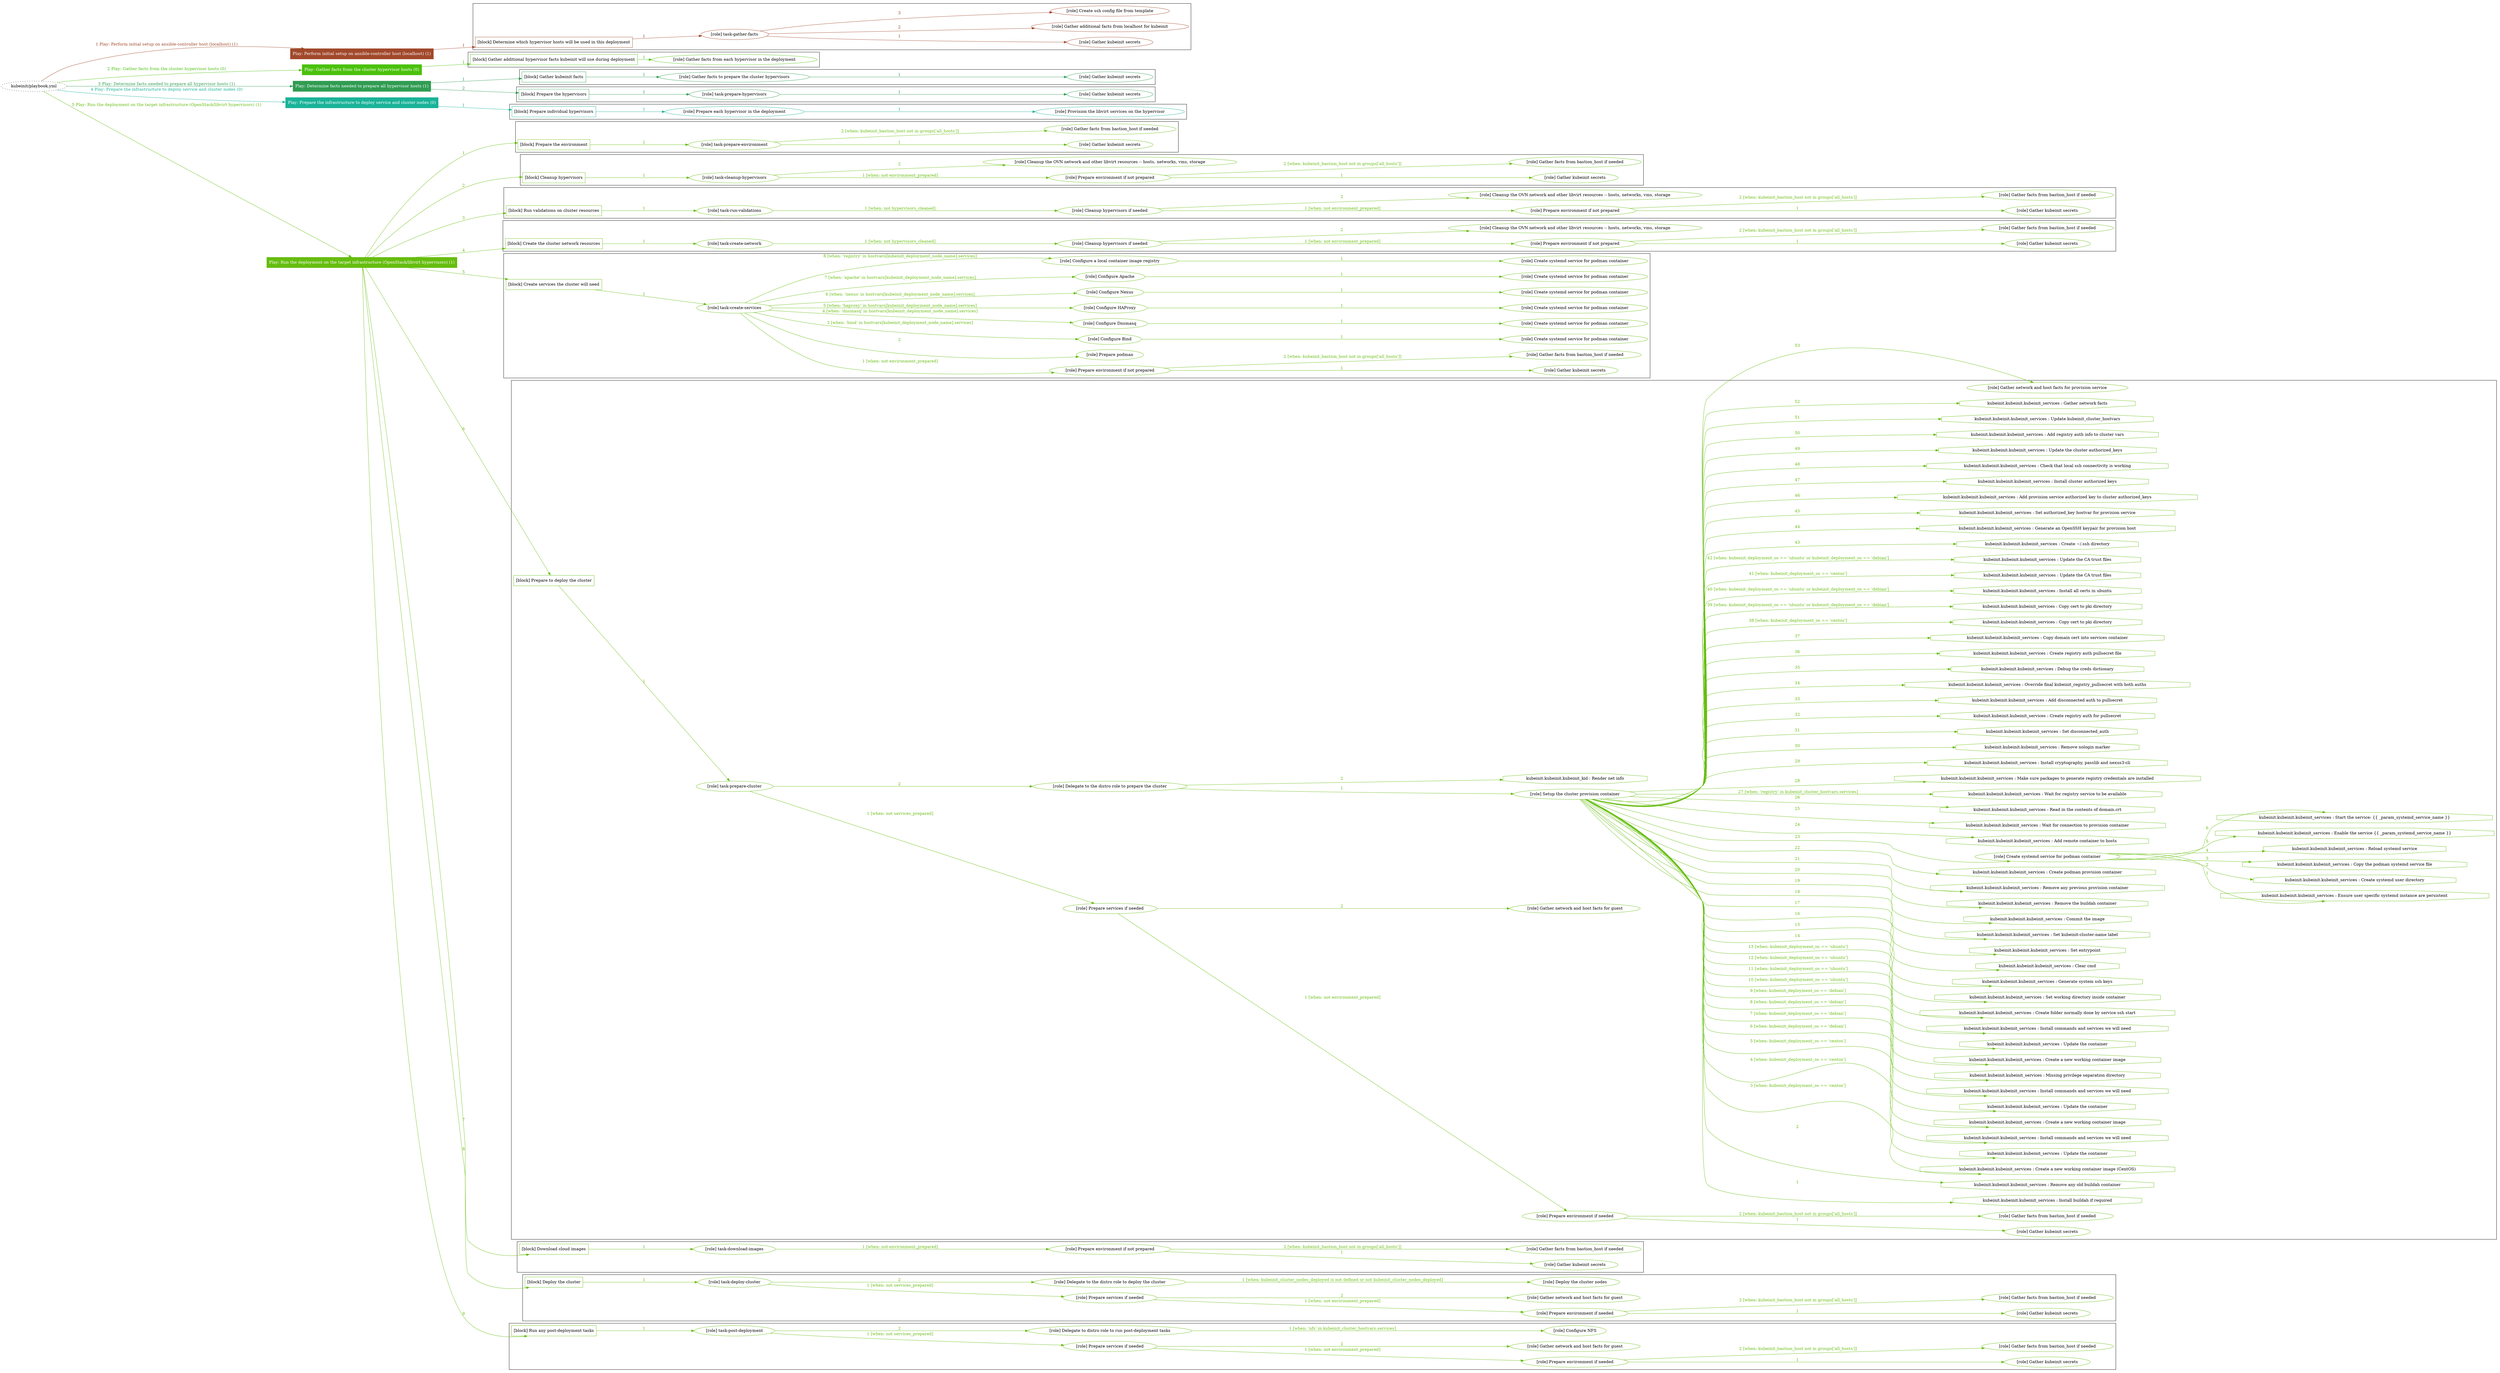 digraph {
	graph [concentrate=true ordering=in rankdir=LR ratio=fill]
	edge [esep=5 sep=10]
	"kubeinit/playbook.yml" [URL="/home/runner/work/kubeinit/kubeinit/kubeinit/playbook.yml" id=playbook_3dab06ae style=dotted]
	"kubeinit/playbook.yml" -> play_d4068c7e [label="1 Play: Perform initial setup on ansible-controller host (localhost) (1)" color="#a1482b" fontcolor="#a1482b" id=edge_play_d4068c7e labeltooltip="1 Play: Perform initial setup on ansible-controller host (localhost) (1)" tooltip="1 Play: Perform initial setup on ansible-controller host (localhost) (1)"]
	subgraph "Play: Perform initial setup on ansible-controller host (localhost) (1)" {
		play_d4068c7e [label="Play: Perform initial setup on ansible-controller host (localhost) (1)" URL="/home/runner/work/kubeinit/kubeinit/kubeinit/playbook.yml" color="#a1482b" fontcolor="#ffffff" id=play_d4068c7e shape=box style=filled tooltip=localhost]
		play_d4068c7e -> block_50f2c852 [label=1 color="#a1482b" fontcolor="#a1482b" id=edge_block_50f2c852 labeltooltip=1 tooltip=1]
		subgraph cluster_block_50f2c852 {
			block_50f2c852 [label="[block] Determine which hypervisor hosts will be used in this deployment" URL="/home/runner/work/kubeinit/kubeinit/kubeinit/playbook.yml" color="#a1482b" id=block_50f2c852 labeltooltip="Determine which hypervisor hosts will be used in this deployment" shape=box tooltip="Determine which hypervisor hosts will be used in this deployment"]
			block_50f2c852 -> role_2b305839 [label="1 " color="#a1482b" fontcolor="#a1482b" id=edge_role_2b305839 labeltooltip="1 " tooltip="1 "]
			subgraph "task-gather-facts" {
				role_2b305839 [label="[role] task-gather-facts" URL="/home/runner/work/kubeinit/kubeinit/kubeinit/playbook.yml" color="#a1482b" id=role_2b305839 tooltip="task-gather-facts"]
				role_2b305839 -> role_2a4735da [label="1 " color="#a1482b" fontcolor="#a1482b" id=edge_role_2a4735da labeltooltip="1 " tooltip="1 "]
				subgraph "Gather kubeinit secrets" {
					role_2a4735da [label="[role] Gather kubeinit secrets" URL="/home/runner/.ansible/collections/ansible_collections/kubeinit/kubeinit/roles/kubeinit_prepare/tasks/build_hypervisors_group.yml" color="#a1482b" id=role_2a4735da tooltip="Gather kubeinit secrets"]
				}
				role_2b305839 -> role_f42a8d26 [label="2 " color="#a1482b" fontcolor="#a1482b" id=edge_role_f42a8d26 labeltooltip="2 " tooltip="2 "]
				subgraph "Gather additional facts from localhost for kubeinit" {
					role_f42a8d26 [label="[role] Gather additional facts from localhost for kubeinit" URL="/home/runner/.ansible/collections/ansible_collections/kubeinit/kubeinit/roles/kubeinit_prepare/tasks/build_hypervisors_group.yml" color="#a1482b" id=role_f42a8d26 tooltip="Gather additional facts from localhost for kubeinit"]
				}
				role_2b305839 -> role_72ad014f [label="3 " color="#a1482b" fontcolor="#a1482b" id=edge_role_72ad014f labeltooltip="3 " tooltip="3 "]
				subgraph "Create ssh config file from template" {
					role_72ad014f [label="[role] Create ssh config file from template" URL="/home/runner/.ansible/collections/ansible_collections/kubeinit/kubeinit/roles/kubeinit_prepare/tasks/build_hypervisors_group.yml" color="#a1482b" id=role_72ad014f tooltip="Create ssh config file from template"]
				}
			}
		}
	}
	"kubeinit/playbook.yml" -> play_b8e7dc17 [label="2 Play: Gather facts from the cluster hypervisor hosts (0)" color="#4ac10b" fontcolor="#4ac10b" id=edge_play_b8e7dc17 labeltooltip="2 Play: Gather facts from the cluster hypervisor hosts (0)" tooltip="2 Play: Gather facts from the cluster hypervisor hosts (0)"]
	subgraph "Play: Gather facts from the cluster hypervisor hosts (0)" {
		play_b8e7dc17 [label="Play: Gather facts from the cluster hypervisor hosts (0)" URL="/home/runner/work/kubeinit/kubeinit/kubeinit/playbook.yml" color="#4ac10b" fontcolor="#ffffff" id=play_b8e7dc17 shape=box style=filled tooltip="Play: Gather facts from the cluster hypervisor hosts (0)"]
		play_b8e7dc17 -> block_87348e46 [label=1 color="#4ac10b" fontcolor="#4ac10b" id=edge_block_87348e46 labeltooltip=1 tooltip=1]
		subgraph cluster_block_87348e46 {
			block_87348e46 [label="[block] Gather additional hypervisor facts kubeinit will use during deployment" URL="/home/runner/work/kubeinit/kubeinit/kubeinit/playbook.yml" color="#4ac10b" id=block_87348e46 labeltooltip="Gather additional hypervisor facts kubeinit will use during deployment" shape=box tooltip="Gather additional hypervisor facts kubeinit will use during deployment"]
			block_87348e46 -> role_4f6c3f6c [label="1 " color="#4ac10b" fontcolor="#4ac10b" id=edge_role_4f6c3f6c labeltooltip="1 " tooltip="1 "]
			subgraph "Gather facts from each hypervisor in the deployment" {
				role_4f6c3f6c [label="[role] Gather facts from each hypervisor in the deployment" URL="/home/runner/work/kubeinit/kubeinit/kubeinit/playbook.yml" color="#4ac10b" id=role_4f6c3f6c tooltip="Gather facts from each hypervisor in the deployment"]
			}
		}
	}
	"kubeinit/playbook.yml" -> play_1e003d02 [label="3 Play: Determine facts needed to prepare all hypervisor hosts (1)" color="#309c52" fontcolor="#309c52" id=edge_play_1e003d02 labeltooltip="3 Play: Determine facts needed to prepare all hypervisor hosts (1)" tooltip="3 Play: Determine facts needed to prepare all hypervisor hosts (1)"]
	subgraph "Play: Determine facts needed to prepare all hypervisor hosts (1)" {
		play_1e003d02 [label="Play: Determine facts needed to prepare all hypervisor hosts (1)" URL="/home/runner/work/kubeinit/kubeinit/kubeinit/playbook.yml" color="#309c52" fontcolor="#ffffff" id=play_1e003d02 shape=box style=filled tooltip=localhost]
		play_1e003d02 -> block_003b1881 [label=1 color="#309c52" fontcolor="#309c52" id=edge_block_003b1881 labeltooltip=1 tooltip=1]
		subgraph cluster_block_003b1881 {
			block_003b1881 [label="[block] Gather kubeinit facts" URL="/home/runner/work/kubeinit/kubeinit/kubeinit/playbook.yml" color="#309c52" id=block_003b1881 labeltooltip="Gather kubeinit facts" shape=box tooltip="Gather kubeinit facts"]
			block_003b1881 -> role_b245296a [label="1 " color="#309c52" fontcolor="#309c52" id=edge_role_b245296a labeltooltip="1 " tooltip="1 "]
			subgraph "Gather facts to prepare the cluster hypervisors" {
				role_b245296a [label="[role] Gather facts to prepare the cluster hypervisors" URL="/home/runner/work/kubeinit/kubeinit/kubeinit/playbook.yml" color="#309c52" id=role_b245296a tooltip="Gather facts to prepare the cluster hypervisors"]
				role_b245296a -> role_e3ca259e [label="1 " color="#309c52" fontcolor="#309c52" id=edge_role_e3ca259e labeltooltip="1 " tooltip="1 "]
				subgraph "Gather kubeinit secrets" {
					role_e3ca259e [label="[role] Gather kubeinit secrets" URL="/home/runner/.ansible/collections/ansible_collections/kubeinit/kubeinit/roles/kubeinit_prepare/tasks/gather_kubeinit_facts.yml" color="#309c52" id=role_e3ca259e tooltip="Gather kubeinit secrets"]
				}
			}
		}
		play_1e003d02 -> block_73ced83d [label=2 color="#309c52" fontcolor="#309c52" id=edge_block_73ced83d labeltooltip=2 tooltip=2]
		subgraph cluster_block_73ced83d {
			block_73ced83d [label="[block] Prepare the hypervisors" URL="/home/runner/work/kubeinit/kubeinit/kubeinit/playbook.yml" color="#309c52" id=block_73ced83d labeltooltip="Prepare the hypervisors" shape=box tooltip="Prepare the hypervisors"]
			block_73ced83d -> role_d6cb72d8 [label="1 " color="#309c52" fontcolor="#309c52" id=edge_role_d6cb72d8 labeltooltip="1 " tooltip="1 "]
			subgraph "task-prepare-hypervisors" {
				role_d6cb72d8 [label="[role] task-prepare-hypervisors" URL="/home/runner/work/kubeinit/kubeinit/kubeinit/playbook.yml" color="#309c52" id=role_d6cb72d8 tooltip="task-prepare-hypervisors"]
				role_d6cb72d8 -> role_982aff6e [label="1 " color="#309c52" fontcolor="#309c52" id=edge_role_982aff6e labeltooltip="1 " tooltip="1 "]
				subgraph "Gather kubeinit secrets" {
					role_982aff6e [label="[role] Gather kubeinit secrets" URL="/home/runner/.ansible/collections/ansible_collections/kubeinit/kubeinit/roles/kubeinit_prepare/tasks/gather_kubeinit_facts.yml" color="#309c52" id=role_982aff6e tooltip="Gather kubeinit secrets"]
				}
			}
		}
	}
	"kubeinit/playbook.yml" -> play_1b664ffa [label="4 Play: Prepare the infrastructure to deploy service and cluster nodes (0)" color="#19b398" fontcolor="#19b398" id=edge_play_1b664ffa labeltooltip="4 Play: Prepare the infrastructure to deploy service and cluster nodes (0)" tooltip="4 Play: Prepare the infrastructure to deploy service and cluster nodes (0)"]
	subgraph "Play: Prepare the infrastructure to deploy service and cluster nodes (0)" {
		play_1b664ffa [label="Play: Prepare the infrastructure to deploy service and cluster nodes (0)" URL="/home/runner/work/kubeinit/kubeinit/kubeinit/playbook.yml" color="#19b398" fontcolor="#ffffff" id=play_1b664ffa shape=box style=filled tooltip="Play: Prepare the infrastructure to deploy service and cluster nodes (0)"]
		play_1b664ffa -> block_d7d8beac [label=1 color="#19b398" fontcolor="#19b398" id=edge_block_d7d8beac labeltooltip=1 tooltip=1]
		subgraph cluster_block_d7d8beac {
			block_d7d8beac [label="[block] Prepare individual hypervisors" URL="/home/runner/work/kubeinit/kubeinit/kubeinit/playbook.yml" color="#19b398" id=block_d7d8beac labeltooltip="Prepare individual hypervisors" shape=box tooltip="Prepare individual hypervisors"]
			block_d7d8beac -> role_2d70a061 [label="1 " color="#19b398" fontcolor="#19b398" id=edge_role_2d70a061 labeltooltip="1 " tooltip="1 "]
			subgraph "Prepare each hypervisor in the deployment" {
				role_2d70a061 [label="[role] Prepare each hypervisor in the deployment" URL="/home/runner/work/kubeinit/kubeinit/kubeinit/playbook.yml" color="#19b398" id=role_2d70a061 tooltip="Prepare each hypervisor in the deployment"]
				role_2d70a061 -> role_7e5694e4 [label="1 " color="#19b398" fontcolor="#19b398" id=edge_role_7e5694e4 labeltooltip="1 " tooltip="1 "]
				subgraph "Provision the libvirt services on the hypervisor" {
					role_7e5694e4 [label="[role] Provision the libvirt services on the hypervisor" URL="/home/runner/.ansible/collections/ansible_collections/kubeinit/kubeinit/roles/kubeinit_prepare/tasks/prepare_hypervisor.yml" color="#19b398" id=role_7e5694e4 tooltip="Provision the libvirt services on the hypervisor"]
				}
			}
		}
	}
	"kubeinit/playbook.yml" -> play_6a9623f2 [label="5 Play: Run the deployment on the target infrastructure (OpenStack/libvirt hypervisors) (1)" color="#66bd0f" fontcolor="#66bd0f" id=edge_play_6a9623f2 labeltooltip="5 Play: Run the deployment on the target infrastructure (OpenStack/libvirt hypervisors) (1)" tooltip="5 Play: Run the deployment on the target infrastructure (OpenStack/libvirt hypervisors) (1)"]
	subgraph "Play: Run the deployment on the target infrastructure (OpenStack/libvirt hypervisors) (1)" {
		play_6a9623f2 [label="Play: Run the deployment on the target infrastructure (OpenStack/libvirt hypervisors) (1)" URL="/home/runner/work/kubeinit/kubeinit/kubeinit/playbook.yml" color="#66bd0f" fontcolor="#ffffff" id=play_6a9623f2 shape=box style=filled tooltip=localhost]
		play_6a9623f2 -> block_788a2aad [label=1 color="#66bd0f" fontcolor="#66bd0f" id=edge_block_788a2aad labeltooltip=1 tooltip=1]
		subgraph cluster_block_788a2aad {
			block_788a2aad [label="[block] Prepare the environment" URL="/home/runner/work/kubeinit/kubeinit/kubeinit/playbook.yml" color="#66bd0f" id=block_788a2aad labeltooltip="Prepare the environment" shape=box tooltip="Prepare the environment"]
			block_788a2aad -> role_fb8f33b3 [label="1 " color="#66bd0f" fontcolor="#66bd0f" id=edge_role_fb8f33b3 labeltooltip="1 " tooltip="1 "]
			subgraph "task-prepare-environment" {
				role_fb8f33b3 [label="[role] task-prepare-environment" URL="/home/runner/work/kubeinit/kubeinit/kubeinit/playbook.yml" color="#66bd0f" id=role_fb8f33b3 tooltip="task-prepare-environment"]
				role_fb8f33b3 -> role_cd9ab764 [label="1 " color="#66bd0f" fontcolor="#66bd0f" id=edge_role_cd9ab764 labeltooltip="1 " tooltip="1 "]
				subgraph "Gather kubeinit secrets" {
					role_cd9ab764 [label="[role] Gather kubeinit secrets" URL="/home/runner/.ansible/collections/ansible_collections/kubeinit/kubeinit/roles/kubeinit_prepare/tasks/gather_kubeinit_facts.yml" color="#66bd0f" id=role_cd9ab764 tooltip="Gather kubeinit secrets"]
				}
				role_fb8f33b3 -> role_dcaa1745 [label="2 [when: kubeinit_bastion_host not in groups['all_hosts']]" color="#66bd0f" fontcolor="#66bd0f" id=edge_role_dcaa1745 labeltooltip="2 [when: kubeinit_bastion_host not in groups['all_hosts']]" tooltip="2 [when: kubeinit_bastion_host not in groups['all_hosts']]"]
				subgraph "Gather facts from bastion_host if needed" {
					role_dcaa1745 [label="[role] Gather facts from bastion_host if needed" URL="/home/runner/.ansible/collections/ansible_collections/kubeinit/kubeinit/roles/kubeinit_prepare/tasks/main.yml" color="#66bd0f" id=role_dcaa1745 tooltip="Gather facts from bastion_host if needed"]
				}
			}
		}
		play_6a9623f2 -> block_2888aff2 [label=2 color="#66bd0f" fontcolor="#66bd0f" id=edge_block_2888aff2 labeltooltip=2 tooltip=2]
		subgraph cluster_block_2888aff2 {
			block_2888aff2 [label="[block] Cleanup hypervisors" URL="/home/runner/work/kubeinit/kubeinit/kubeinit/playbook.yml" color="#66bd0f" id=block_2888aff2 labeltooltip="Cleanup hypervisors" shape=box tooltip="Cleanup hypervisors"]
			block_2888aff2 -> role_a6120092 [label="1 " color="#66bd0f" fontcolor="#66bd0f" id=edge_role_a6120092 labeltooltip="1 " tooltip="1 "]
			subgraph "task-cleanup-hypervisors" {
				role_a6120092 [label="[role] task-cleanup-hypervisors" URL="/home/runner/work/kubeinit/kubeinit/kubeinit/playbook.yml" color="#66bd0f" id=role_a6120092 tooltip="task-cleanup-hypervisors"]
				role_a6120092 -> role_0dcab90a [label="1 [when: not environment_prepared]" color="#66bd0f" fontcolor="#66bd0f" id=edge_role_0dcab90a labeltooltip="1 [when: not environment_prepared]" tooltip="1 [when: not environment_prepared]"]
				subgraph "Prepare environment if not prepared" {
					role_0dcab90a [label="[role] Prepare environment if not prepared" URL="/home/runner/.ansible/collections/ansible_collections/kubeinit/kubeinit/roles/kubeinit_libvirt/tasks/cleanup_hypervisors.yml" color="#66bd0f" id=role_0dcab90a tooltip="Prepare environment if not prepared"]
					role_0dcab90a -> role_9d973616 [label="1 " color="#66bd0f" fontcolor="#66bd0f" id=edge_role_9d973616 labeltooltip="1 " tooltip="1 "]
					subgraph "Gather kubeinit secrets" {
						role_9d973616 [label="[role] Gather kubeinit secrets" URL="/home/runner/.ansible/collections/ansible_collections/kubeinit/kubeinit/roles/kubeinit_prepare/tasks/gather_kubeinit_facts.yml" color="#66bd0f" id=role_9d973616 tooltip="Gather kubeinit secrets"]
					}
					role_0dcab90a -> role_86352f1e [label="2 [when: kubeinit_bastion_host not in groups['all_hosts']]" color="#66bd0f" fontcolor="#66bd0f" id=edge_role_86352f1e labeltooltip="2 [when: kubeinit_bastion_host not in groups['all_hosts']]" tooltip="2 [when: kubeinit_bastion_host not in groups['all_hosts']]"]
					subgraph "Gather facts from bastion_host if needed" {
						role_86352f1e [label="[role] Gather facts from bastion_host if needed" URL="/home/runner/.ansible/collections/ansible_collections/kubeinit/kubeinit/roles/kubeinit_prepare/tasks/main.yml" color="#66bd0f" id=role_86352f1e tooltip="Gather facts from bastion_host if needed"]
					}
				}
				role_a6120092 -> role_5c9ba059 [label="2 " color="#66bd0f" fontcolor="#66bd0f" id=edge_role_5c9ba059 labeltooltip="2 " tooltip="2 "]
				subgraph "Cleanup the OVN network and other libvirt resources -- hosts, networks, vms, storage" {
					role_5c9ba059 [label="[role] Cleanup the OVN network and other libvirt resources -- hosts, networks, vms, storage" URL="/home/runner/.ansible/collections/ansible_collections/kubeinit/kubeinit/roles/kubeinit_libvirt/tasks/cleanup_hypervisors.yml" color="#66bd0f" id=role_5c9ba059 tooltip="Cleanup the OVN network and other libvirt resources -- hosts, networks, vms, storage"]
				}
			}
		}
		play_6a9623f2 -> block_c95f46d7 [label=3 color="#66bd0f" fontcolor="#66bd0f" id=edge_block_c95f46d7 labeltooltip=3 tooltip=3]
		subgraph cluster_block_c95f46d7 {
			block_c95f46d7 [label="[block] Run validations on cluster resources" URL="/home/runner/work/kubeinit/kubeinit/kubeinit/playbook.yml" color="#66bd0f" id=block_c95f46d7 labeltooltip="Run validations on cluster resources" shape=box tooltip="Run validations on cluster resources"]
			block_c95f46d7 -> role_83bd29c9 [label="1 " color="#66bd0f" fontcolor="#66bd0f" id=edge_role_83bd29c9 labeltooltip="1 " tooltip="1 "]
			subgraph "task-run-validations" {
				role_83bd29c9 [label="[role] task-run-validations" URL="/home/runner/work/kubeinit/kubeinit/kubeinit/playbook.yml" color="#66bd0f" id=role_83bd29c9 tooltip="task-run-validations"]
				role_83bd29c9 -> role_35dfcc35 [label="1 [when: not hypervisors_cleaned]" color="#66bd0f" fontcolor="#66bd0f" id=edge_role_35dfcc35 labeltooltip="1 [when: not hypervisors_cleaned]" tooltip="1 [when: not hypervisors_cleaned]"]
				subgraph "Cleanup hypervisors if needed" {
					role_35dfcc35 [label="[role] Cleanup hypervisors if needed" URL="/home/runner/.ansible/collections/ansible_collections/kubeinit/kubeinit/roles/kubeinit_validations/tasks/main.yml" color="#66bd0f" id=role_35dfcc35 tooltip="Cleanup hypervisors if needed"]
					role_35dfcc35 -> role_e6e680d8 [label="1 [when: not environment_prepared]" color="#66bd0f" fontcolor="#66bd0f" id=edge_role_e6e680d8 labeltooltip="1 [when: not environment_prepared]" tooltip="1 [when: not environment_prepared]"]
					subgraph "Prepare environment if not prepared" {
						role_e6e680d8 [label="[role] Prepare environment if not prepared" URL="/home/runner/.ansible/collections/ansible_collections/kubeinit/kubeinit/roles/kubeinit_libvirt/tasks/cleanup_hypervisors.yml" color="#66bd0f" id=role_e6e680d8 tooltip="Prepare environment if not prepared"]
						role_e6e680d8 -> role_cf0e5f65 [label="1 " color="#66bd0f" fontcolor="#66bd0f" id=edge_role_cf0e5f65 labeltooltip="1 " tooltip="1 "]
						subgraph "Gather kubeinit secrets" {
							role_cf0e5f65 [label="[role] Gather kubeinit secrets" URL="/home/runner/.ansible/collections/ansible_collections/kubeinit/kubeinit/roles/kubeinit_prepare/tasks/gather_kubeinit_facts.yml" color="#66bd0f" id=role_cf0e5f65 tooltip="Gather kubeinit secrets"]
						}
						role_e6e680d8 -> role_ffec8530 [label="2 [when: kubeinit_bastion_host not in groups['all_hosts']]" color="#66bd0f" fontcolor="#66bd0f" id=edge_role_ffec8530 labeltooltip="2 [when: kubeinit_bastion_host not in groups['all_hosts']]" tooltip="2 [when: kubeinit_bastion_host not in groups['all_hosts']]"]
						subgraph "Gather facts from bastion_host if needed" {
							role_ffec8530 [label="[role] Gather facts from bastion_host if needed" URL="/home/runner/.ansible/collections/ansible_collections/kubeinit/kubeinit/roles/kubeinit_prepare/tasks/main.yml" color="#66bd0f" id=role_ffec8530 tooltip="Gather facts from bastion_host if needed"]
						}
					}
					role_35dfcc35 -> role_2646d198 [label="2 " color="#66bd0f" fontcolor="#66bd0f" id=edge_role_2646d198 labeltooltip="2 " tooltip="2 "]
					subgraph "Cleanup the OVN network and other libvirt resources -- hosts, networks, vms, storage" {
						role_2646d198 [label="[role] Cleanup the OVN network and other libvirt resources -- hosts, networks, vms, storage" URL="/home/runner/.ansible/collections/ansible_collections/kubeinit/kubeinit/roles/kubeinit_libvirt/tasks/cleanup_hypervisors.yml" color="#66bd0f" id=role_2646d198 tooltip="Cleanup the OVN network and other libvirt resources -- hosts, networks, vms, storage"]
					}
				}
			}
		}
		play_6a9623f2 -> block_d50d10a8 [label=4 color="#66bd0f" fontcolor="#66bd0f" id=edge_block_d50d10a8 labeltooltip=4 tooltip=4]
		subgraph cluster_block_d50d10a8 {
			block_d50d10a8 [label="[block] Create the cluster network resources" URL="/home/runner/work/kubeinit/kubeinit/kubeinit/playbook.yml" color="#66bd0f" id=block_d50d10a8 labeltooltip="Create the cluster network resources" shape=box tooltip="Create the cluster network resources"]
			block_d50d10a8 -> role_6ed861d0 [label="1 " color="#66bd0f" fontcolor="#66bd0f" id=edge_role_6ed861d0 labeltooltip="1 " tooltip="1 "]
			subgraph "task-create-network" {
				role_6ed861d0 [label="[role] task-create-network" URL="/home/runner/work/kubeinit/kubeinit/kubeinit/playbook.yml" color="#66bd0f" id=role_6ed861d0 tooltip="task-create-network"]
				role_6ed861d0 -> role_dfb87674 [label="1 [when: not hypervisors_cleaned]" color="#66bd0f" fontcolor="#66bd0f" id=edge_role_dfb87674 labeltooltip="1 [when: not hypervisors_cleaned]" tooltip="1 [when: not hypervisors_cleaned]"]
				subgraph "Cleanup hypervisors if needed" {
					role_dfb87674 [label="[role] Cleanup hypervisors if needed" URL="/home/runner/.ansible/collections/ansible_collections/kubeinit/kubeinit/roles/kubeinit_libvirt/tasks/create_network.yml" color="#66bd0f" id=role_dfb87674 tooltip="Cleanup hypervisors if needed"]
					role_dfb87674 -> role_c925158d [label="1 [when: not environment_prepared]" color="#66bd0f" fontcolor="#66bd0f" id=edge_role_c925158d labeltooltip="1 [when: not environment_prepared]" tooltip="1 [when: not environment_prepared]"]
					subgraph "Prepare environment if not prepared" {
						role_c925158d [label="[role] Prepare environment if not prepared" URL="/home/runner/.ansible/collections/ansible_collections/kubeinit/kubeinit/roles/kubeinit_libvirt/tasks/cleanup_hypervisors.yml" color="#66bd0f" id=role_c925158d tooltip="Prepare environment if not prepared"]
						role_c925158d -> role_1357c374 [label="1 " color="#66bd0f" fontcolor="#66bd0f" id=edge_role_1357c374 labeltooltip="1 " tooltip="1 "]
						subgraph "Gather kubeinit secrets" {
							role_1357c374 [label="[role] Gather kubeinit secrets" URL="/home/runner/.ansible/collections/ansible_collections/kubeinit/kubeinit/roles/kubeinit_prepare/tasks/gather_kubeinit_facts.yml" color="#66bd0f" id=role_1357c374 tooltip="Gather kubeinit secrets"]
						}
						role_c925158d -> role_3e84a8b7 [label="2 [when: kubeinit_bastion_host not in groups['all_hosts']]" color="#66bd0f" fontcolor="#66bd0f" id=edge_role_3e84a8b7 labeltooltip="2 [when: kubeinit_bastion_host not in groups['all_hosts']]" tooltip="2 [when: kubeinit_bastion_host not in groups['all_hosts']]"]
						subgraph "Gather facts from bastion_host if needed" {
							role_3e84a8b7 [label="[role] Gather facts from bastion_host if needed" URL="/home/runner/.ansible/collections/ansible_collections/kubeinit/kubeinit/roles/kubeinit_prepare/tasks/main.yml" color="#66bd0f" id=role_3e84a8b7 tooltip="Gather facts from bastion_host if needed"]
						}
					}
					role_dfb87674 -> role_334e442b [label="2 " color="#66bd0f" fontcolor="#66bd0f" id=edge_role_334e442b labeltooltip="2 " tooltip="2 "]
					subgraph "Cleanup the OVN network and other libvirt resources -- hosts, networks, vms, storage" {
						role_334e442b [label="[role] Cleanup the OVN network and other libvirt resources -- hosts, networks, vms, storage" URL="/home/runner/.ansible/collections/ansible_collections/kubeinit/kubeinit/roles/kubeinit_libvirt/tasks/cleanup_hypervisors.yml" color="#66bd0f" id=role_334e442b tooltip="Cleanup the OVN network and other libvirt resources -- hosts, networks, vms, storage"]
					}
				}
			}
		}
		play_6a9623f2 -> block_0286de04 [label=5 color="#66bd0f" fontcolor="#66bd0f" id=edge_block_0286de04 labeltooltip=5 tooltip=5]
		subgraph cluster_block_0286de04 {
			block_0286de04 [label="[block] Create services the cluster will need" URL="/home/runner/work/kubeinit/kubeinit/kubeinit/playbook.yml" color="#66bd0f" id=block_0286de04 labeltooltip="Create services the cluster will need" shape=box tooltip="Create services the cluster will need"]
			block_0286de04 -> role_cdb4cabf [label="1 " color="#66bd0f" fontcolor="#66bd0f" id=edge_role_cdb4cabf labeltooltip="1 " tooltip="1 "]
			subgraph "task-create-services" {
				role_cdb4cabf [label="[role] task-create-services" URL="/home/runner/work/kubeinit/kubeinit/kubeinit/playbook.yml" color="#66bd0f" id=role_cdb4cabf tooltip="task-create-services"]
				role_cdb4cabf -> role_2f3bb008 [label="1 [when: not environment_prepared]" color="#66bd0f" fontcolor="#66bd0f" id=edge_role_2f3bb008 labeltooltip="1 [when: not environment_prepared]" tooltip="1 [when: not environment_prepared]"]
				subgraph "Prepare environment if not prepared" {
					role_2f3bb008 [label="[role] Prepare environment if not prepared" URL="/home/runner/.ansible/collections/ansible_collections/kubeinit/kubeinit/roles/kubeinit_services/tasks/main.yml" color="#66bd0f" id=role_2f3bb008 tooltip="Prepare environment if not prepared"]
					role_2f3bb008 -> role_e8c82e41 [label="1 " color="#66bd0f" fontcolor="#66bd0f" id=edge_role_e8c82e41 labeltooltip="1 " tooltip="1 "]
					subgraph "Gather kubeinit secrets" {
						role_e8c82e41 [label="[role] Gather kubeinit secrets" URL="/home/runner/.ansible/collections/ansible_collections/kubeinit/kubeinit/roles/kubeinit_prepare/tasks/gather_kubeinit_facts.yml" color="#66bd0f" id=role_e8c82e41 tooltip="Gather kubeinit secrets"]
					}
					role_2f3bb008 -> role_d6745478 [label="2 [when: kubeinit_bastion_host not in groups['all_hosts']]" color="#66bd0f" fontcolor="#66bd0f" id=edge_role_d6745478 labeltooltip="2 [when: kubeinit_bastion_host not in groups['all_hosts']]" tooltip="2 [when: kubeinit_bastion_host not in groups['all_hosts']]"]
					subgraph "Gather facts from bastion_host if needed" {
						role_d6745478 [label="[role] Gather facts from bastion_host if needed" URL="/home/runner/.ansible/collections/ansible_collections/kubeinit/kubeinit/roles/kubeinit_prepare/tasks/main.yml" color="#66bd0f" id=role_d6745478 tooltip="Gather facts from bastion_host if needed"]
					}
				}
				role_cdb4cabf -> role_ab75c447 [label="2 " color="#66bd0f" fontcolor="#66bd0f" id=edge_role_ab75c447 labeltooltip="2 " tooltip="2 "]
				subgraph "Prepare podman" {
					role_ab75c447 [label="[role] Prepare podman" URL="/home/runner/.ansible/collections/ansible_collections/kubeinit/kubeinit/roles/kubeinit_services/tasks/00_create_service_pod.yml" color="#66bd0f" id=role_ab75c447 tooltip="Prepare podman"]
				}
				role_cdb4cabf -> role_21b17e88 [label="3 [when: 'bind' in hostvars[kubeinit_deployment_node_name].services]" color="#66bd0f" fontcolor="#66bd0f" id=edge_role_21b17e88 labeltooltip="3 [when: 'bind' in hostvars[kubeinit_deployment_node_name].services]" tooltip="3 [when: 'bind' in hostvars[kubeinit_deployment_node_name].services]"]
				subgraph "Configure Bind" {
					role_21b17e88 [label="[role] Configure Bind" URL="/home/runner/.ansible/collections/ansible_collections/kubeinit/kubeinit/roles/kubeinit_services/tasks/start_services_containers.yml" color="#66bd0f" id=role_21b17e88 tooltip="Configure Bind"]
					role_21b17e88 -> role_c2f9d2be [label="1 " color="#66bd0f" fontcolor="#66bd0f" id=edge_role_c2f9d2be labeltooltip="1 " tooltip="1 "]
					subgraph "Create systemd service for podman container" {
						role_c2f9d2be [label="[role] Create systemd service for podman container" URL="/home/runner/.ansible/collections/ansible_collections/kubeinit/kubeinit/roles/kubeinit_bind/tasks/main.yml" color="#66bd0f" id=role_c2f9d2be tooltip="Create systemd service for podman container"]
					}
				}
				role_cdb4cabf -> role_9729672c [label="4 [when: 'dnsmasq' in hostvars[kubeinit_deployment_node_name].services]" color="#66bd0f" fontcolor="#66bd0f" id=edge_role_9729672c labeltooltip="4 [when: 'dnsmasq' in hostvars[kubeinit_deployment_node_name].services]" tooltip="4 [when: 'dnsmasq' in hostvars[kubeinit_deployment_node_name].services]"]
				subgraph "Configure Dnsmasq" {
					role_9729672c [label="[role] Configure Dnsmasq" URL="/home/runner/.ansible/collections/ansible_collections/kubeinit/kubeinit/roles/kubeinit_services/tasks/start_services_containers.yml" color="#66bd0f" id=role_9729672c tooltip="Configure Dnsmasq"]
					role_9729672c -> role_e95bfb6f [label="1 " color="#66bd0f" fontcolor="#66bd0f" id=edge_role_e95bfb6f labeltooltip="1 " tooltip="1 "]
					subgraph "Create systemd service for podman container" {
						role_e95bfb6f [label="[role] Create systemd service for podman container" URL="/home/runner/.ansible/collections/ansible_collections/kubeinit/kubeinit/roles/kubeinit_dnsmasq/tasks/main.yml" color="#66bd0f" id=role_e95bfb6f tooltip="Create systemd service for podman container"]
					}
				}
				role_cdb4cabf -> role_bbee610c [label="5 [when: 'haproxy' in hostvars[kubeinit_deployment_node_name].services]" color="#66bd0f" fontcolor="#66bd0f" id=edge_role_bbee610c labeltooltip="5 [when: 'haproxy' in hostvars[kubeinit_deployment_node_name].services]" tooltip="5 [when: 'haproxy' in hostvars[kubeinit_deployment_node_name].services]"]
				subgraph "Configure HAProxy" {
					role_bbee610c [label="[role] Configure HAProxy" URL="/home/runner/.ansible/collections/ansible_collections/kubeinit/kubeinit/roles/kubeinit_services/tasks/start_services_containers.yml" color="#66bd0f" id=role_bbee610c tooltip="Configure HAProxy"]
					role_bbee610c -> role_e8702f5d [label="1 " color="#66bd0f" fontcolor="#66bd0f" id=edge_role_e8702f5d labeltooltip="1 " tooltip="1 "]
					subgraph "Create systemd service for podman container" {
						role_e8702f5d [label="[role] Create systemd service for podman container" URL="/home/runner/.ansible/collections/ansible_collections/kubeinit/kubeinit/roles/kubeinit_haproxy/tasks/main.yml" color="#66bd0f" id=role_e8702f5d tooltip="Create systemd service for podman container"]
					}
				}
				role_cdb4cabf -> role_bde734cd [label="6 [when: 'nexus' in hostvars[kubeinit_deployment_node_name].services]" color="#66bd0f" fontcolor="#66bd0f" id=edge_role_bde734cd labeltooltip="6 [when: 'nexus' in hostvars[kubeinit_deployment_node_name].services]" tooltip="6 [when: 'nexus' in hostvars[kubeinit_deployment_node_name].services]"]
				subgraph "Configure Nexus" {
					role_bde734cd [label="[role] Configure Nexus" URL="/home/runner/.ansible/collections/ansible_collections/kubeinit/kubeinit/roles/kubeinit_services/tasks/start_services_containers.yml" color="#66bd0f" id=role_bde734cd tooltip="Configure Nexus"]
					role_bde734cd -> role_357c1914 [label="1 " color="#66bd0f" fontcolor="#66bd0f" id=edge_role_357c1914 labeltooltip="1 " tooltip="1 "]
					subgraph "Create systemd service for podman container" {
						role_357c1914 [label="[role] Create systemd service for podman container" URL="/home/runner/.ansible/collections/ansible_collections/kubeinit/kubeinit/roles/kubeinit_nexus/tasks/main.yml" color="#66bd0f" id=role_357c1914 tooltip="Create systemd service for podman container"]
					}
				}
				role_cdb4cabf -> role_970bc3e8 [label="7 [when: 'apache' in hostvars[kubeinit_deployment_node_name].services]" color="#66bd0f" fontcolor="#66bd0f" id=edge_role_970bc3e8 labeltooltip="7 [when: 'apache' in hostvars[kubeinit_deployment_node_name].services]" tooltip="7 [when: 'apache' in hostvars[kubeinit_deployment_node_name].services]"]
				subgraph "Configure Apache" {
					role_970bc3e8 [label="[role] Configure Apache" URL="/home/runner/.ansible/collections/ansible_collections/kubeinit/kubeinit/roles/kubeinit_services/tasks/start_services_containers.yml" color="#66bd0f" id=role_970bc3e8 tooltip="Configure Apache"]
					role_970bc3e8 -> role_693b8554 [label="1 " color="#66bd0f" fontcolor="#66bd0f" id=edge_role_693b8554 labeltooltip="1 " tooltip="1 "]
					subgraph "Create systemd service for podman container" {
						role_693b8554 [label="[role] Create systemd service for podman container" URL="/home/runner/.ansible/collections/ansible_collections/kubeinit/kubeinit/roles/kubeinit_apache/tasks/main.yml" color="#66bd0f" id=role_693b8554 tooltip="Create systemd service for podman container"]
					}
				}
				role_cdb4cabf -> role_32117bb0 [label="8 [when: 'registry' in hostvars[kubeinit_deployment_node_name].services]" color="#66bd0f" fontcolor="#66bd0f" id=edge_role_32117bb0 labeltooltip="8 [when: 'registry' in hostvars[kubeinit_deployment_node_name].services]" tooltip="8 [when: 'registry' in hostvars[kubeinit_deployment_node_name].services]"]
				subgraph "Configure a local container image registry" {
					role_32117bb0 [label="[role] Configure a local container image registry" URL="/home/runner/.ansible/collections/ansible_collections/kubeinit/kubeinit/roles/kubeinit_services/tasks/start_services_containers.yml" color="#66bd0f" id=role_32117bb0 tooltip="Configure a local container image registry"]
					role_32117bb0 -> role_e89022e8 [label="1 " color="#66bd0f" fontcolor="#66bd0f" id=edge_role_e89022e8 labeltooltip="1 " tooltip="1 "]
					subgraph "Create systemd service for podman container" {
						role_e89022e8 [label="[role] Create systemd service for podman container" URL="/home/runner/.ansible/collections/ansible_collections/kubeinit/kubeinit/roles/kubeinit_registry/tasks/main.yml" color="#66bd0f" id=role_e89022e8 tooltip="Create systemd service for podman container"]
					}
				}
			}
		}
		play_6a9623f2 -> block_d401bd99 [label=6 color="#66bd0f" fontcolor="#66bd0f" id=edge_block_d401bd99 labeltooltip=6 tooltip=6]
		subgraph cluster_block_d401bd99 {
			block_d401bd99 [label="[block] Prepare to deploy the cluster" URL="/home/runner/work/kubeinit/kubeinit/kubeinit/playbook.yml" color="#66bd0f" id=block_d401bd99 labeltooltip="Prepare to deploy the cluster" shape=box tooltip="Prepare to deploy the cluster"]
			block_d401bd99 -> role_657fdd69 [label="1 " color="#66bd0f" fontcolor="#66bd0f" id=edge_role_657fdd69 labeltooltip="1 " tooltip="1 "]
			subgraph "task-prepare-cluster" {
				role_657fdd69 [label="[role] task-prepare-cluster" URL="/home/runner/work/kubeinit/kubeinit/kubeinit/playbook.yml" color="#66bd0f" id=role_657fdd69 tooltip="task-prepare-cluster"]
				role_657fdd69 -> role_4e0b3d7d [label="1 [when: not services_prepared]" color="#66bd0f" fontcolor="#66bd0f" id=edge_role_4e0b3d7d labeltooltip="1 [when: not services_prepared]" tooltip="1 [when: not services_prepared]"]
				subgraph "Prepare services if needed" {
					role_4e0b3d7d [label="[role] Prepare services if needed" URL="/home/runner/.ansible/collections/ansible_collections/kubeinit/kubeinit/roles/kubeinit_prepare/tasks/prepare_cluster.yml" color="#66bd0f" id=role_4e0b3d7d tooltip="Prepare services if needed"]
					role_4e0b3d7d -> role_d7a4d82b [label="1 [when: not environment_prepared]" color="#66bd0f" fontcolor="#66bd0f" id=edge_role_d7a4d82b labeltooltip="1 [when: not environment_prepared]" tooltip="1 [when: not environment_prepared]"]
					subgraph "Prepare environment if needed" {
						role_d7a4d82b [label="[role] Prepare environment if needed" URL="/home/runner/.ansible/collections/ansible_collections/kubeinit/kubeinit/roles/kubeinit_services/tasks/prepare_services.yml" color="#66bd0f" id=role_d7a4d82b tooltip="Prepare environment if needed"]
						role_d7a4d82b -> role_009648f7 [label="1 " color="#66bd0f" fontcolor="#66bd0f" id=edge_role_009648f7 labeltooltip="1 " tooltip="1 "]
						subgraph "Gather kubeinit secrets" {
							role_009648f7 [label="[role] Gather kubeinit secrets" URL="/home/runner/.ansible/collections/ansible_collections/kubeinit/kubeinit/roles/kubeinit_prepare/tasks/gather_kubeinit_facts.yml" color="#66bd0f" id=role_009648f7 tooltip="Gather kubeinit secrets"]
						}
						role_d7a4d82b -> role_20117d67 [label="2 [when: kubeinit_bastion_host not in groups['all_hosts']]" color="#66bd0f" fontcolor="#66bd0f" id=edge_role_20117d67 labeltooltip="2 [when: kubeinit_bastion_host not in groups['all_hosts']]" tooltip="2 [when: kubeinit_bastion_host not in groups['all_hosts']]"]
						subgraph "Gather facts from bastion_host if needed" {
							role_20117d67 [label="[role] Gather facts from bastion_host if needed" URL="/home/runner/.ansible/collections/ansible_collections/kubeinit/kubeinit/roles/kubeinit_prepare/tasks/main.yml" color="#66bd0f" id=role_20117d67 tooltip="Gather facts from bastion_host if needed"]
						}
					}
					role_4e0b3d7d -> role_d715600e [label="2 " color="#66bd0f" fontcolor="#66bd0f" id=edge_role_d715600e labeltooltip="2 " tooltip="2 "]
					subgraph "Gather network and host facts for guest" {
						role_d715600e [label="[role] Gather network and host facts for guest" URL="/home/runner/.ansible/collections/ansible_collections/kubeinit/kubeinit/roles/kubeinit_services/tasks/prepare_services.yml" color="#66bd0f" id=role_d715600e tooltip="Gather network and host facts for guest"]
					}
				}
				role_657fdd69 -> role_289a4c73 [label="2 " color="#66bd0f" fontcolor="#66bd0f" id=edge_role_289a4c73 labeltooltip="2 " tooltip="2 "]
				subgraph "Delegate to the distro role to prepare the cluster" {
					role_289a4c73 [label="[role] Delegate to the distro role to prepare the cluster" URL="/home/runner/.ansible/collections/ansible_collections/kubeinit/kubeinit/roles/kubeinit_prepare/tasks/prepare_cluster.yml" color="#66bd0f" id=role_289a4c73 tooltip="Delegate to the distro role to prepare the cluster"]
					role_289a4c73 -> role_c6a8f3de [label="1 " color="#66bd0f" fontcolor="#66bd0f" id=edge_role_c6a8f3de labeltooltip="1 " tooltip="1 "]
					subgraph "Setup the cluster provision container" {
						role_c6a8f3de [label="[role] Setup the cluster provision container" URL="/home/runner/.ansible/collections/ansible_collections/kubeinit/kubeinit/roles/kubeinit_kid/tasks/prepare_cluster.yml" color="#66bd0f" id=role_c6a8f3de tooltip="Setup the cluster provision container"]
						task_a8c27e87 [label="kubeinit.kubeinit.kubeinit_services : Install buildah if required" URL="/home/runner/.ansible/collections/ansible_collections/kubeinit/kubeinit/roles/kubeinit_services/tasks/create_provision_container.yml" color="#66bd0f" id=task_a8c27e87 shape=octagon tooltip="kubeinit.kubeinit.kubeinit_services : Install buildah if required"]
						role_c6a8f3de -> task_a8c27e87 [label="1 " color="#66bd0f" fontcolor="#66bd0f" id=edge_task_a8c27e87 labeltooltip="1 " tooltip="1 "]
						task_b40658de [label="kubeinit.kubeinit.kubeinit_services : Remove any old buildah container" URL="/home/runner/.ansible/collections/ansible_collections/kubeinit/kubeinit/roles/kubeinit_services/tasks/create_provision_container.yml" color="#66bd0f" id=task_b40658de shape=octagon tooltip="kubeinit.kubeinit.kubeinit_services : Remove any old buildah container"]
						role_c6a8f3de -> task_b40658de [label="2 " color="#66bd0f" fontcolor="#66bd0f" id=edge_task_b40658de labeltooltip="2 " tooltip="2 "]
						task_543bdd4f [label="kubeinit.kubeinit.kubeinit_services : Create a new working container image (CentOS)" URL="/home/runner/.ansible/collections/ansible_collections/kubeinit/kubeinit/roles/kubeinit_services/tasks/create_provision_container.yml" color="#66bd0f" id=task_543bdd4f shape=octagon tooltip="kubeinit.kubeinit.kubeinit_services : Create a new working container image (CentOS)"]
						role_c6a8f3de -> task_543bdd4f [label="3 [when: kubeinit_deployment_os == 'centos']" color="#66bd0f" fontcolor="#66bd0f" id=edge_task_543bdd4f labeltooltip="3 [when: kubeinit_deployment_os == 'centos']" tooltip="3 [when: kubeinit_deployment_os == 'centos']"]
						task_73687efd [label="kubeinit.kubeinit.kubeinit_services : Update the container" URL="/home/runner/.ansible/collections/ansible_collections/kubeinit/kubeinit/roles/kubeinit_services/tasks/create_provision_container.yml" color="#66bd0f" id=task_73687efd shape=octagon tooltip="kubeinit.kubeinit.kubeinit_services : Update the container"]
						role_c6a8f3de -> task_73687efd [label="4 [when: kubeinit_deployment_os == 'centos']" color="#66bd0f" fontcolor="#66bd0f" id=edge_task_73687efd labeltooltip="4 [when: kubeinit_deployment_os == 'centos']" tooltip="4 [when: kubeinit_deployment_os == 'centos']"]
						task_f1e76117 [label="kubeinit.kubeinit.kubeinit_services : Install commands and services we will need" URL="/home/runner/.ansible/collections/ansible_collections/kubeinit/kubeinit/roles/kubeinit_services/tasks/create_provision_container.yml" color="#66bd0f" id=task_f1e76117 shape=octagon tooltip="kubeinit.kubeinit.kubeinit_services : Install commands and services we will need"]
						role_c6a8f3de -> task_f1e76117 [label="5 [when: kubeinit_deployment_os == 'centos']" color="#66bd0f" fontcolor="#66bd0f" id=edge_task_f1e76117 labeltooltip="5 [when: kubeinit_deployment_os == 'centos']" tooltip="5 [when: kubeinit_deployment_os == 'centos']"]
						task_d923b9c6 [label="kubeinit.kubeinit.kubeinit_services : Create a new working container image" URL="/home/runner/.ansible/collections/ansible_collections/kubeinit/kubeinit/roles/kubeinit_services/tasks/create_provision_container.yml" color="#66bd0f" id=task_d923b9c6 shape=octagon tooltip="kubeinit.kubeinit.kubeinit_services : Create a new working container image"]
						role_c6a8f3de -> task_d923b9c6 [label="6 [when: kubeinit_deployment_os == 'debian']" color="#66bd0f" fontcolor="#66bd0f" id=edge_task_d923b9c6 labeltooltip="6 [when: kubeinit_deployment_os == 'debian']" tooltip="6 [when: kubeinit_deployment_os == 'debian']"]
						task_1e4a3733 [label="kubeinit.kubeinit.kubeinit_services : Update the container" URL="/home/runner/.ansible/collections/ansible_collections/kubeinit/kubeinit/roles/kubeinit_services/tasks/create_provision_container.yml" color="#66bd0f" id=task_1e4a3733 shape=octagon tooltip="kubeinit.kubeinit.kubeinit_services : Update the container"]
						role_c6a8f3de -> task_1e4a3733 [label="7 [when: kubeinit_deployment_os == 'debian']" color="#66bd0f" fontcolor="#66bd0f" id=edge_task_1e4a3733 labeltooltip="7 [when: kubeinit_deployment_os == 'debian']" tooltip="7 [when: kubeinit_deployment_os == 'debian']"]
						task_d1d74d0a [label="kubeinit.kubeinit.kubeinit_services : Install commands and services we will need" URL="/home/runner/.ansible/collections/ansible_collections/kubeinit/kubeinit/roles/kubeinit_services/tasks/create_provision_container.yml" color="#66bd0f" id=task_d1d74d0a shape=octagon tooltip="kubeinit.kubeinit.kubeinit_services : Install commands and services we will need"]
						role_c6a8f3de -> task_d1d74d0a [label="8 [when: kubeinit_deployment_os == 'debian']" color="#66bd0f" fontcolor="#66bd0f" id=edge_task_d1d74d0a labeltooltip="8 [when: kubeinit_deployment_os == 'debian']" tooltip="8 [when: kubeinit_deployment_os == 'debian']"]
						task_9998ef64 [label="kubeinit.kubeinit.kubeinit_services : Missing privilege separation directory" URL="/home/runner/.ansible/collections/ansible_collections/kubeinit/kubeinit/roles/kubeinit_services/tasks/create_provision_container.yml" color="#66bd0f" id=task_9998ef64 shape=octagon tooltip="kubeinit.kubeinit.kubeinit_services : Missing privilege separation directory"]
						role_c6a8f3de -> task_9998ef64 [label="9 [when: kubeinit_deployment_os == 'debian']" color="#66bd0f" fontcolor="#66bd0f" id=edge_task_9998ef64 labeltooltip="9 [when: kubeinit_deployment_os == 'debian']" tooltip="9 [when: kubeinit_deployment_os == 'debian']"]
						task_a99beee2 [label="kubeinit.kubeinit.kubeinit_services : Create a new working container image" URL="/home/runner/.ansible/collections/ansible_collections/kubeinit/kubeinit/roles/kubeinit_services/tasks/create_provision_container.yml" color="#66bd0f" id=task_a99beee2 shape=octagon tooltip="kubeinit.kubeinit.kubeinit_services : Create a new working container image"]
						role_c6a8f3de -> task_a99beee2 [label="10 [when: kubeinit_deployment_os == 'ubuntu']" color="#66bd0f" fontcolor="#66bd0f" id=edge_task_a99beee2 labeltooltip="10 [when: kubeinit_deployment_os == 'ubuntu']" tooltip="10 [when: kubeinit_deployment_os == 'ubuntu']"]
						task_7a124ffe [label="kubeinit.kubeinit.kubeinit_services : Update the container" URL="/home/runner/.ansible/collections/ansible_collections/kubeinit/kubeinit/roles/kubeinit_services/tasks/create_provision_container.yml" color="#66bd0f" id=task_7a124ffe shape=octagon tooltip="kubeinit.kubeinit.kubeinit_services : Update the container"]
						role_c6a8f3de -> task_7a124ffe [label="11 [when: kubeinit_deployment_os == 'ubuntu']" color="#66bd0f" fontcolor="#66bd0f" id=edge_task_7a124ffe labeltooltip="11 [when: kubeinit_deployment_os == 'ubuntu']" tooltip="11 [when: kubeinit_deployment_os == 'ubuntu']"]
						task_795b7589 [label="kubeinit.kubeinit.kubeinit_services : Install commands and services we will need" URL="/home/runner/.ansible/collections/ansible_collections/kubeinit/kubeinit/roles/kubeinit_services/tasks/create_provision_container.yml" color="#66bd0f" id=task_795b7589 shape=octagon tooltip="kubeinit.kubeinit.kubeinit_services : Install commands and services we will need"]
						role_c6a8f3de -> task_795b7589 [label="12 [when: kubeinit_deployment_os == 'ubuntu']" color="#66bd0f" fontcolor="#66bd0f" id=edge_task_795b7589 labeltooltip="12 [when: kubeinit_deployment_os == 'ubuntu']" tooltip="12 [when: kubeinit_deployment_os == 'ubuntu']"]
						task_717dcd9f [label="kubeinit.kubeinit.kubeinit_services : Create folder normally done by service ssh start" URL="/home/runner/.ansible/collections/ansible_collections/kubeinit/kubeinit/roles/kubeinit_services/tasks/create_provision_container.yml" color="#66bd0f" id=task_717dcd9f shape=octagon tooltip="kubeinit.kubeinit.kubeinit_services : Create folder normally done by service ssh start"]
						role_c6a8f3de -> task_717dcd9f [label="13 [when: kubeinit_deployment_os == 'ubuntu']" color="#66bd0f" fontcolor="#66bd0f" id=edge_task_717dcd9f labeltooltip="13 [when: kubeinit_deployment_os == 'ubuntu']" tooltip="13 [when: kubeinit_deployment_os == 'ubuntu']"]
						task_a9db93d6 [label="kubeinit.kubeinit.kubeinit_services : Set working directory inside container" URL="/home/runner/.ansible/collections/ansible_collections/kubeinit/kubeinit/roles/kubeinit_services/tasks/create_provision_container.yml" color="#66bd0f" id=task_a9db93d6 shape=octagon tooltip="kubeinit.kubeinit.kubeinit_services : Set working directory inside container"]
						role_c6a8f3de -> task_a9db93d6 [label="14 " color="#66bd0f" fontcolor="#66bd0f" id=edge_task_a9db93d6 labeltooltip="14 " tooltip="14 "]
						task_c96d6ba3 [label="kubeinit.kubeinit.kubeinit_services : Generate system ssh keys" URL="/home/runner/.ansible/collections/ansible_collections/kubeinit/kubeinit/roles/kubeinit_services/tasks/create_provision_container.yml" color="#66bd0f" id=task_c96d6ba3 shape=octagon tooltip="kubeinit.kubeinit.kubeinit_services : Generate system ssh keys"]
						role_c6a8f3de -> task_c96d6ba3 [label="15 " color="#66bd0f" fontcolor="#66bd0f" id=edge_task_c96d6ba3 labeltooltip="15 " tooltip="15 "]
						task_fc14b921 [label="kubeinit.kubeinit.kubeinit_services : Clear cmd" URL="/home/runner/.ansible/collections/ansible_collections/kubeinit/kubeinit/roles/kubeinit_services/tasks/create_provision_container.yml" color="#66bd0f" id=task_fc14b921 shape=octagon tooltip="kubeinit.kubeinit.kubeinit_services : Clear cmd"]
						role_c6a8f3de -> task_fc14b921 [label="16 " color="#66bd0f" fontcolor="#66bd0f" id=edge_task_fc14b921 labeltooltip="16 " tooltip="16 "]
						task_63288d13 [label="kubeinit.kubeinit.kubeinit_services : Set entrypoint" URL="/home/runner/.ansible/collections/ansible_collections/kubeinit/kubeinit/roles/kubeinit_services/tasks/create_provision_container.yml" color="#66bd0f" id=task_63288d13 shape=octagon tooltip="kubeinit.kubeinit.kubeinit_services : Set entrypoint"]
						role_c6a8f3de -> task_63288d13 [label="17 " color="#66bd0f" fontcolor="#66bd0f" id=edge_task_63288d13 labeltooltip="17 " tooltip="17 "]
						task_29135ec9 [label="kubeinit.kubeinit.kubeinit_services : Set kubeinit-cluster-name label" URL="/home/runner/.ansible/collections/ansible_collections/kubeinit/kubeinit/roles/kubeinit_services/tasks/create_provision_container.yml" color="#66bd0f" id=task_29135ec9 shape=octagon tooltip="kubeinit.kubeinit.kubeinit_services : Set kubeinit-cluster-name label"]
						role_c6a8f3de -> task_29135ec9 [label="18 " color="#66bd0f" fontcolor="#66bd0f" id=edge_task_29135ec9 labeltooltip="18 " tooltip="18 "]
						task_12fe29cf [label="kubeinit.kubeinit.kubeinit_services : Commit the image" URL="/home/runner/.ansible/collections/ansible_collections/kubeinit/kubeinit/roles/kubeinit_services/tasks/create_provision_container.yml" color="#66bd0f" id=task_12fe29cf shape=octagon tooltip="kubeinit.kubeinit.kubeinit_services : Commit the image"]
						role_c6a8f3de -> task_12fe29cf [label="19 " color="#66bd0f" fontcolor="#66bd0f" id=edge_task_12fe29cf labeltooltip="19 " tooltip="19 "]
						task_188a37f6 [label="kubeinit.kubeinit.kubeinit_services : Remove the buildah container" URL="/home/runner/.ansible/collections/ansible_collections/kubeinit/kubeinit/roles/kubeinit_services/tasks/create_provision_container.yml" color="#66bd0f" id=task_188a37f6 shape=octagon tooltip="kubeinit.kubeinit.kubeinit_services : Remove the buildah container"]
						role_c6a8f3de -> task_188a37f6 [label="20 " color="#66bd0f" fontcolor="#66bd0f" id=edge_task_188a37f6 labeltooltip="20 " tooltip="20 "]
						task_bcf63899 [label="kubeinit.kubeinit.kubeinit_services : Remove any previous provision container" URL="/home/runner/.ansible/collections/ansible_collections/kubeinit/kubeinit/roles/kubeinit_services/tasks/create_provision_container.yml" color="#66bd0f" id=task_bcf63899 shape=octagon tooltip="kubeinit.kubeinit.kubeinit_services : Remove any previous provision container"]
						role_c6a8f3de -> task_bcf63899 [label="21 " color="#66bd0f" fontcolor="#66bd0f" id=edge_task_bcf63899 labeltooltip="21 " tooltip="21 "]
						task_72e6a138 [label="kubeinit.kubeinit.kubeinit_services : Create podman provision container" URL="/home/runner/.ansible/collections/ansible_collections/kubeinit/kubeinit/roles/kubeinit_services/tasks/create_provision_container.yml" color="#66bd0f" id=task_72e6a138 shape=octagon tooltip="kubeinit.kubeinit.kubeinit_services : Create podman provision container"]
						role_c6a8f3de -> task_72e6a138 [label="22 " color="#66bd0f" fontcolor="#66bd0f" id=edge_task_72e6a138 labeltooltip="22 " tooltip="22 "]
						role_c6a8f3de -> role_964a22c4 [label="23 " color="#66bd0f" fontcolor="#66bd0f" id=edge_role_964a22c4 labeltooltip="23 " tooltip="23 "]
						subgraph "Create systemd service for podman container" {
							role_964a22c4 [label="[role] Create systemd service for podman container" URL="/home/runner/.ansible/collections/ansible_collections/kubeinit/kubeinit/roles/kubeinit_services/tasks/create_provision_container.yml" color="#66bd0f" id=role_964a22c4 tooltip="Create systemd service for podman container"]
							task_dafcfb94 [label="kubeinit.kubeinit.kubeinit_services : Ensure user specific systemd instance are persistent" URL="/home/runner/.ansible/collections/ansible_collections/kubeinit/kubeinit/roles/kubeinit_services/tasks/create_managed_service.yml" color="#66bd0f" id=task_dafcfb94 shape=octagon tooltip="kubeinit.kubeinit.kubeinit_services : Ensure user specific systemd instance are persistent"]
							role_964a22c4 -> task_dafcfb94 [label="1 " color="#66bd0f" fontcolor="#66bd0f" id=edge_task_dafcfb94 labeltooltip="1 " tooltip="1 "]
							task_74ba280c [label="kubeinit.kubeinit.kubeinit_services : Create systemd user directory" URL="/home/runner/.ansible/collections/ansible_collections/kubeinit/kubeinit/roles/kubeinit_services/tasks/create_managed_service.yml" color="#66bd0f" id=task_74ba280c shape=octagon tooltip="kubeinit.kubeinit.kubeinit_services : Create systemd user directory"]
							role_964a22c4 -> task_74ba280c [label="2 " color="#66bd0f" fontcolor="#66bd0f" id=edge_task_74ba280c labeltooltip="2 " tooltip="2 "]
							task_f34cb7d0 [label="kubeinit.kubeinit.kubeinit_services : Copy the podman systemd service file" URL="/home/runner/.ansible/collections/ansible_collections/kubeinit/kubeinit/roles/kubeinit_services/tasks/create_managed_service.yml" color="#66bd0f" id=task_f34cb7d0 shape=octagon tooltip="kubeinit.kubeinit.kubeinit_services : Copy the podman systemd service file"]
							role_964a22c4 -> task_f34cb7d0 [label="3 " color="#66bd0f" fontcolor="#66bd0f" id=edge_task_f34cb7d0 labeltooltip="3 " tooltip="3 "]
							task_487f54ed [label="kubeinit.kubeinit.kubeinit_services : Reload systemd service" URL="/home/runner/.ansible/collections/ansible_collections/kubeinit/kubeinit/roles/kubeinit_services/tasks/create_managed_service.yml" color="#66bd0f" id=task_487f54ed shape=octagon tooltip="kubeinit.kubeinit.kubeinit_services : Reload systemd service"]
							role_964a22c4 -> task_487f54ed [label="4 " color="#66bd0f" fontcolor="#66bd0f" id=edge_task_487f54ed labeltooltip="4 " tooltip="4 "]
							task_f72ed463 [label="kubeinit.kubeinit.kubeinit_services : Enable the service {{ _param_systemd_service_name }}" URL="/home/runner/.ansible/collections/ansible_collections/kubeinit/kubeinit/roles/kubeinit_services/tasks/create_managed_service.yml" color="#66bd0f" id=task_f72ed463 shape=octagon tooltip="kubeinit.kubeinit.kubeinit_services : Enable the service {{ _param_systemd_service_name }}"]
							role_964a22c4 -> task_f72ed463 [label="5 " color="#66bd0f" fontcolor="#66bd0f" id=edge_task_f72ed463 labeltooltip="5 " tooltip="5 "]
							task_dd2f1ee2 [label="kubeinit.kubeinit.kubeinit_services : Start the service: {{ _param_systemd_service_name }}" URL="/home/runner/.ansible/collections/ansible_collections/kubeinit/kubeinit/roles/kubeinit_services/tasks/create_managed_service.yml" color="#66bd0f" id=task_dd2f1ee2 shape=octagon tooltip="kubeinit.kubeinit.kubeinit_services : Start the service: {{ _param_systemd_service_name }}"]
							role_964a22c4 -> task_dd2f1ee2 [label="6 " color="#66bd0f" fontcolor="#66bd0f" id=edge_task_dd2f1ee2 labeltooltip="6 " tooltip="6 "]
						}
						task_78701d53 [label="kubeinit.kubeinit.kubeinit_services : Add remote container to hosts" URL="/home/runner/.ansible/collections/ansible_collections/kubeinit/kubeinit/roles/kubeinit_services/tasks/create_provision_container.yml" color="#66bd0f" id=task_78701d53 shape=octagon tooltip="kubeinit.kubeinit.kubeinit_services : Add remote container to hosts"]
						role_c6a8f3de -> task_78701d53 [label="24 " color="#66bd0f" fontcolor="#66bd0f" id=edge_task_78701d53 labeltooltip="24 " tooltip="24 "]
						task_5c024e87 [label="kubeinit.kubeinit.kubeinit_services : Wait for connection to provision container" URL="/home/runner/.ansible/collections/ansible_collections/kubeinit/kubeinit/roles/kubeinit_services/tasks/create_provision_container.yml" color="#66bd0f" id=task_5c024e87 shape=octagon tooltip="kubeinit.kubeinit.kubeinit_services : Wait for connection to provision container"]
						role_c6a8f3de -> task_5c024e87 [label="25 " color="#66bd0f" fontcolor="#66bd0f" id=edge_task_5c024e87 labeltooltip="25 " tooltip="25 "]
						task_589173a3 [label="kubeinit.kubeinit.kubeinit_services : Read in the contents of domain.crt" URL="/home/runner/.ansible/collections/ansible_collections/kubeinit/kubeinit/roles/kubeinit_services/tasks/create_provision_container.yml" color="#66bd0f" id=task_589173a3 shape=octagon tooltip="kubeinit.kubeinit.kubeinit_services : Read in the contents of domain.crt"]
						role_c6a8f3de -> task_589173a3 [label="26 " color="#66bd0f" fontcolor="#66bd0f" id=edge_task_589173a3 labeltooltip="26 " tooltip="26 "]
						task_6a245016 [label="kubeinit.kubeinit.kubeinit_services : Wait for registry service to be available" URL="/home/runner/.ansible/collections/ansible_collections/kubeinit/kubeinit/roles/kubeinit_services/tasks/create_provision_container.yml" color="#66bd0f" id=task_6a245016 shape=octagon tooltip="kubeinit.kubeinit.kubeinit_services : Wait for registry service to be available"]
						role_c6a8f3de -> task_6a245016 [label="27 [when: 'registry' in kubeinit_cluster_hostvars.services]" color="#66bd0f" fontcolor="#66bd0f" id=edge_task_6a245016 labeltooltip="27 [when: 'registry' in kubeinit_cluster_hostvars.services]" tooltip="27 [when: 'registry' in kubeinit_cluster_hostvars.services]"]
						task_94b4c828 [label="kubeinit.kubeinit.kubeinit_services : Make sure packages to generate registry credentials are installed" URL="/home/runner/.ansible/collections/ansible_collections/kubeinit/kubeinit/roles/kubeinit_services/tasks/create_provision_container.yml" color="#66bd0f" id=task_94b4c828 shape=octagon tooltip="kubeinit.kubeinit.kubeinit_services : Make sure packages to generate registry credentials are installed"]
						role_c6a8f3de -> task_94b4c828 [label="28 " color="#66bd0f" fontcolor="#66bd0f" id=edge_task_94b4c828 labeltooltip="28 " tooltip="28 "]
						task_7425ffe9 [label="kubeinit.kubeinit.kubeinit_services : Install cryptography, passlib and nexus3-cli" URL="/home/runner/.ansible/collections/ansible_collections/kubeinit/kubeinit/roles/kubeinit_services/tasks/create_provision_container.yml" color="#66bd0f" id=task_7425ffe9 shape=octagon tooltip="kubeinit.kubeinit.kubeinit_services : Install cryptography, passlib and nexus3-cli"]
						role_c6a8f3de -> task_7425ffe9 [label="29 " color="#66bd0f" fontcolor="#66bd0f" id=edge_task_7425ffe9 labeltooltip="29 " tooltip="29 "]
						task_a5b489af [label="kubeinit.kubeinit.kubeinit_services : Remove nologin marker" URL="/home/runner/.ansible/collections/ansible_collections/kubeinit/kubeinit/roles/kubeinit_services/tasks/create_provision_container.yml" color="#66bd0f" id=task_a5b489af shape=octagon tooltip="kubeinit.kubeinit.kubeinit_services : Remove nologin marker"]
						role_c6a8f3de -> task_a5b489af [label="30 " color="#66bd0f" fontcolor="#66bd0f" id=edge_task_a5b489af labeltooltip="30 " tooltip="30 "]
						task_7ee70fe7 [label="kubeinit.kubeinit.kubeinit_services : Set disconnected_auth" URL="/home/runner/.ansible/collections/ansible_collections/kubeinit/kubeinit/roles/kubeinit_services/tasks/create_provision_container.yml" color="#66bd0f" id=task_7ee70fe7 shape=octagon tooltip="kubeinit.kubeinit.kubeinit_services : Set disconnected_auth"]
						role_c6a8f3de -> task_7ee70fe7 [label="31 " color="#66bd0f" fontcolor="#66bd0f" id=edge_task_7ee70fe7 labeltooltip="31 " tooltip="31 "]
						task_d2d68b1e [label="kubeinit.kubeinit.kubeinit_services : Create registry auth for pullsecret" URL="/home/runner/.ansible/collections/ansible_collections/kubeinit/kubeinit/roles/kubeinit_services/tasks/create_provision_container.yml" color="#66bd0f" id=task_d2d68b1e shape=octagon tooltip="kubeinit.kubeinit.kubeinit_services : Create registry auth for pullsecret"]
						role_c6a8f3de -> task_d2d68b1e [label="32 " color="#66bd0f" fontcolor="#66bd0f" id=edge_task_d2d68b1e labeltooltip="32 " tooltip="32 "]
						task_2d5bb8eb [label="kubeinit.kubeinit.kubeinit_services : Add disconnected auth to pullsecret" URL="/home/runner/.ansible/collections/ansible_collections/kubeinit/kubeinit/roles/kubeinit_services/tasks/create_provision_container.yml" color="#66bd0f" id=task_2d5bb8eb shape=octagon tooltip="kubeinit.kubeinit.kubeinit_services : Add disconnected auth to pullsecret"]
						role_c6a8f3de -> task_2d5bb8eb [label="33 " color="#66bd0f" fontcolor="#66bd0f" id=edge_task_2d5bb8eb labeltooltip="33 " tooltip="33 "]
						task_e822f8eb [label="kubeinit.kubeinit.kubeinit_services : Override final kubeinit_registry_pullsecret with both auths" URL="/home/runner/.ansible/collections/ansible_collections/kubeinit/kubeinit/roles/kubeinit_services/tasks/create_provision_container.yml" color="#66bd0f" id=task_e822f8eb shape=octagon tooltip="kubeinit.kubeinit.kubeinit_services : Override final kubeinit_registry_pullsecret with both auths"]
						role_c6a8f3de -> task_e822f8eb [label="34 " color="#66bd0f" fontcolor="#66bd0f" id=edge_task_e822f8eb labeltooltip="34 " tooltip="34 "]
						task_03d05e13 [label="kubeinit.kubeinit.kubeinit_services : Debug the creds dictionary" URL="/home/runner/.ansible/collections/ansible_collections/kubeinit/kubeinit/roles/kubeinit_services/tasks/create_provision_container.yml" color="#66bd0f" id=task_03d05e13 shape=octagon tooltip="kubeinit.kubeinit.kubeinit_services : Debug the creds dictionary"]
						role_c6a8f3de -> task_03d05e13 [label="35 " color="#66bd0f" fontcolor="#66bd0f" id=edge_task_03d05e13 labeltooltip="35 " tooltip="35 "]
						task_afce4a31 [label="kubeinit.kubeinit.kubeinit_services : Create registry auth pullsecret file" URL="/home/runner/.ansible/collections/ansible_collections/kubeinit/kubeinit/roles/kubeinit_services/tasks/create_provision_container.yml" color="#66bd0f" id=task_afce4a31 shape=octagon tooltip="kubeinit.kubeinit.kubeinit_services : Create registry auth pullsecret file"]
						role_c6a8f3de -> task_afce4a31 [label="36 " color="#66bd0f" fontcolor="#66bd0f" id=edge_task_afce4a31 labeltooltip="36 " tooltip="36 "]
						task_385c4ca0 [label="kubeinit.kubeinit.kubeinit_services : Copy domain cert into services container" URL="/home/runner/.ansible/collections/ansible_collections/kubeinit/kubeinit/roles/kubeinit_services/tasks/create_provision_container.yml" color="#66bd0f" id=task_385c4ca0 shape=octagon tooltip="kubeinit.kubeinit.kubeinit_services : Copy domain cert into services container"]
						role_c6a8f3de -> task_385c4ca0 [label="37 " color="#66bd0f" fontcolor="#66bd0f" id=edge_task_385c4ca0 labeltooltip="37 " tooltip="37 "]
						task_b5712afe [label="kubeinit.kubeinit.kubeinit_services : Copy cert to pki directory" URL="/home/runner/.ansible/collections/ansible_collections/kubeinit/kubeinit/roles/kubeinit_services/tasks/create_provision_container.yml" color="#66bd0f" id=task_b5712afe shape=octagon tooltip="kubeinit.kubeinit.kubeinit_services : Copy cert to pki directory"]
						role_c6a8f3de -> task_b5712afe [label="38 [when: kubeinit_deployment_os == 'centos']" color="#66bd0f" fontcolor="#66bd0f" id=edge_task_b5712afe labeltooltip="38 [when: kubeinit_deployment_os == 'centos']" tooltip="38 [when: kubeinit_deployment_os == 'centos']"]
						task_f144e0ed [label="kubeinit.kubeinit.kubeinit_services : Copy cert to pki directory" URL="/home/runner/.ansible/collections/ansible_collections/kubeinit/kubeinit/roles/kubeinit_services/tasks/create_provision_container.yml" color="#66bd0f" id=task_f144e0ed shape=octagon tooltip="kubeinit.kubeinit.kubeinit_services : Copy cert to pki directory"]
						role_c6a8f3de -> task_f144e0ed [label="39 [when: kubeinit_deployment_os == 'ubuntu' or kubeinit_deployment_os == 'debian']" color="#66bd0f" fontcolor="#66bd0f" id=edge_task_f144e0ed labeltooltip="39 [when: kubeinit_deployment_os == 'ubuntu' or kubeinit_deployment_os == 'debian']" tooltip="39 [when: kubeinit_deployment_os == 'ubuntu' or kubeinit_deployment_os == 'debian']"]
						task_1f7cee37 [label="kubeinit.kubeinit.kubeinit_services : Install all certs in ubuntu" URL="/home/runner/.ansible/collections/ansible_collections/kubeinit/kubeinit/roles/kubeinit_services/tasks/create_provision_container.yml" color="#66bd0f" id=task_1f7cee37 shape=octagon tooltip="kubeinit.kubeinit.kubeinit_services : Install all certs in ubuntu"]
						role_c6a8f3de -> task_1f7cee37 [label="40 [when: kubeinit_deployment_os == 'ubuntu' or kubeinit_deployment_os == 'debian']" color="#66bd0f" fontcolor="#66bd0f" id=edge_task_1f7cee37 labeltooltip="40 [when: kubeinit_deployment_os == 'ubuntu' or kubeinit_deployment_os == 'debian']" tooltip="40 [when: kubeinit_deployment_os == 'ubuntu' or kubeinit_deployment_os == 'debian']"]
						task_0bc51a6f [label="kubeinit.kubeinit.kubeinit_services : Update the CA trust files" URL="/home/runner/.ansible/collections/ansible_collections/kubeinit/kubeinit/roles/kubeinit_services/tasks/create_provision_container.yml" color="#66bd0f" id=task_0bc51a6f shape=octagon tooltip="kubeinit.kubeinit.kubeinit_services : Update the CA trust files"]
						role_c6a8f3de -> task_0bc51a6f [label="41 [when: kubeinit_deployment_os == 'centos']" color="#66bd0f" fontcolor="#66bd0f" id=edge_task_0bc51a6f labeltooltip="41 [when: kubeinit_deployment_os == 'centos']" tooltip="41 [when: kubeinit_deployment_os == 'centos']"]
						task_d56096c6 [label="kubeinit.kubeinit.kubeinit_services : Update the CA trust files" URL="/home/runner/.ansible/collections/ansible_collections/kubeinit/kubeinit/roles/kubeinit_services/tasks/create_provision_container.yml" color="#66bd0f" id=task_d56096c6 shape=octagon tooltip="kubeinit.kubeinit.kubeinit_services : Update the CA trust files"]
						role_c6a8f3de -> task_d56096c6 [label="42 [when: kubeinit_deployment_os == 'ubuntu' or kubeinit_deployment_os == 'debian']" color="#66bd0f" fontcolor="#66bd0f" id=edge_task_d56096c6 labeltooltip="42 [when: kubeinit_deployment_os == 'ubuntu' or kubeinit_deployment_os == 'debian']" tooltip="42 [when: kubeinit_deployment_os == 'ubuntu' or kubeinit_deployment_os == 'debian']"]
						task_48f3a894 [label="kubeinit.kubeinit.kubeinit_services : Create ~/.ssh directory" URL="/home/runner/.ansible/collections/ansible_collections/kubeinit/kubeinit/roles/kubeinit_services/tasks/create_provision_container.yml" color="#66bd0f" id=task_48f3a894 shape=octagon tooltip="kubeinit.kubeinit.kubeinit_services : Create ~/.ssh directory"]
						role_c6a8f3de -> task_48f3a894 [label="43 " color="#66bd0f" fontcolor="#66bd0f" id=edge_task_48f3a894 labeltooltip="43 " tooltip="43 "]
						task_08e5d084 [label="kubeinit.kubeinit.kubeinit_services : Generate an OpenSSH keypair for provision host" URL="/home/runner/.ansible/collections/ansible_collections/kubeinit/kubeinit/roles/kubeinit_services/tasks/create_provision_container.yml" color="#66bd0f" id=task_08e5d084 shape=octagon tooltip="kubeinit.kubeinit.kubeinit_services : Generate an OpenSSH keypair for provision host"]
						role_c6a8f3de -> task_08e5d084 [label="44 " color="#66bd0f" fontcolor="#66bd0f" id=edge_task_08e5d084 labeltooltip="44 " tooltip="44 "]
						task_b1e6b844 [label="kubeinit.kubeinit.kubeinit_services : Set authorized_key hostvar for provision service" URL="/home/runner/.ansible/collections/ansible_collections/kubeinit/kubeinit/roles/kubeinit_services/tasks/create_provision_container.yml" color="#66bd0f" id=task_b1e6b844 shape=octagon tooltip="kubeinit.kubeinit.kubeinit_services : Set authorized_key hostvar for provision service"]
						role_c6a8f3de -> task_b1e6b844 [label="45 " color="#66bd0f" fontcolor="#66bd0f" id=edge_task_b1e6b844 labeltooltip="45 " tooltip="45 "]
						task_0ee6417f [label="kubeinit.kubeinit.kubeinit_services : Add provision service authorized key to cluster authorized_keys" URL="/home/runner/.ansible/collections/ansible_collections/kubeinit/kubeinit/roles/kubeinit_services/tasks/create_provision_container.yml" color="#66bd0f" id=task_0ee6417f shape=octagon tooltip="kubeinit.kubeinit.kubeinit_services : Add provision service authorized key to cluster authorized_keys"]
						role_c6a8f3de -> task_0ee6417f [label="46 " color="#66bd0f" fontcolor="#66bd0f" id=edge_task_0ee6417f labeltooltip="46 " tooltip="46 "]
						task_04d3e40a [label="kubeinit.kubeinit.kubeinit_services : Install cluster authorized keys" URL="/home/runner/.ansible/collections/ansible_collections/kubeinit/kubeinit/roles/kubeinit_services/tasks/create_provision_container.yml" color="#66bd0f" id=task_04d3e40a shape=octagon tooltip="kubeinit.kubeinit.kubeinit_services : Install cluster authorized keys"]
						role_c6a8f3de -> task_04d3e40a [label="47 " color="#66bd0f" fontcolor="#66bd0f" id=edge_task_04d3e40a labeltooltip="47 " tooltip="47 "]
						task_03810ca6 [label="kubeinit.kubeinit.kubeinit_services : Check that local ssh connectivity is working" URL="/home/runner/.ansible/collections/ansible_collections/kubeinit/kubeinit/roles/kubeinit_services/tasks/create_provision_container.yml" color="#66bd0f" id=task_03810ca6 shape=octagon tooltip="kubeinit.kubeinit.kubeinit_services : Check that local ssh connectivity is working"]
						role_c6a8f3de -> task_03810ca6 [label="48 " color="#66bd0f" fontcolor="#66bd0f" id=edge_task_03810ca6 labeltooltip="48 " tooltip="48 "]
						task_80b8d1e9 [label="kubeinit.kubeinit.kubeinit_services : Update the cluster authorized_keys" URL="/home/runner/.ansible/collections/ansible_collections/kubeinit/kubeinit/roles/kubeinit_services/tasks/create_provision_container.yml" color="#66bd0f" id=task_80b8d1e9 shape=octagon tooltip="kubeinit.kubeinit.kubeinit_services : Update the cluster authorized_keys"]
						role_c6a8f3de -> task_80b8d1e9 [label="49 " color="#66bd0f" fontcolor="#66bd0f" id=edge_task_80b8d1e9 labeltooltip="49 " tooltip="49 "]
						task_3cb044a7 [label="kubeinit.kubeinit.kubeinit_services : Add registry auth info to cluster vars" URL="/home/runner/.ansible/collections/ansible_collections/kubeinit/kubeinit/roles/kubeinit_services/tasks/create_provision_container.yml" color="#66bd0f" id=task_3cb044a7 shape=octagon tooltip="kubeinit.kubeinit.kubeinit_services : Add registry auth info to cluster vars"]
						role_c6a8f3de -> task_3cb044a7 [label="50 " color="#66bd0f" fontcolor="#66bd0f" id=edge_task_3cb044a7 labeltooltip="50 " tooltip="50 "]
						task_fca6b611 [label="kubeinit.kubeinit.kubeinit_services : Update kubeinit_cluster_hostvars" URL="/home/runner/.ansible/collections/ansible_collections/kubeinit/kubeinit/roles/kubeinit_services/tasks/create_provision_container.yml" color="#66bd0f" id=task_fca6b611 shape=octagon tooltip="kubeinit.kubeinit.kubeinit_services : Update kubeinit_cluster_hostvars"]
						role_c6a8f3de -> task_fca6b611 [label="51 " color="#66bd0f" fontcolor="#66bd0f" id=edge_task_fca6b611 labeltooltip="51 " tooltip="51 "]
						task_9478698d [label="kubeinit.kubeinit.kubeinit_services : Gather network facts" URL="/home/runner/.ansible/collections/ansible_collections/kubeinit/kubeinit/roles/kubeinit_services/tasks/create_provision_container.yml" color="#66bd0f" id=task_9478698d shape=octagon tooltip="kubeinit.kubeinit.kubeinit_services : Gather network facts"]
						role_c6a8f3de -> task_9478698d [label="52 " color="#66bd0f" fontcolor="#66bd0f" id=edge_task_9478698d labeltooltip="52 " tooltip="52 "]
						role_c6a8f3de -> role_87ff0f08 [label="53 " color="#66bd0f" fontcolor="#66bd0f" id=edge_role_87ff0f08 labeltooltip="53 " tooltip="53 "]
						subgraph "Gather network and host facts for provision service" {
							role_87ff0f08 [label="[role] Gather network and host facts for provision service" URL="/home/runner/.ansible/collections/ansible_collections/kubeinit/kubeinit/roles/kubeinit_services/tasks/create_provision_container.yml" color="#66bd0f" id=role_87ff0f08 tooltip="Gather network and host facts for provision service"]
						}
					}
					task_1248dfb0 [label="kubeinit.kubeinit.kubeinit_kid : Render net info" URL="/home/runner/.ansible/collections/ansible_collections/kubeinit/kubeinit/roles/kubeinit_kid/tasks/prepare_cluster.yml" color="#66bd0f" id=task_1248dfb0 shape=octagon tooltip="kubeinit.kubeinit.kubeinit_kid : Render net info"]
					role_289a4c73 -> task_1248dfb0 [label="2 " color="#66bd0f" fontcolor="#66bd0f" id=edge_task_1248dfb0 labeltooltip="2 " tooltip="2 "]
				}
			}
		}
		play_6a9623f2 -> block_56a351cd [label=7 color="#66bd0f" fontcolor="#66bd0f" id=edge_block_56a351cd labeltooltip=7 tooltip=7]
		subgraph cluster_block_56a351cd {
			block_56a351cd [label="[block] Download cloud images" URL="/home/runner/work/kubeinit/kubeinit/kubeinit/playbook.yml" color="#66bd0f" id=block_56a351cd labeltooltip="Download cloud images" shape=box tooltip="Download cloud images"]
			block_56a351cd -> role_5ab56f19 [label="1 " color="#66bd0f" fontcolor="#66bd0f" id=edge_role_5ab56f19 labeltooltip="1 " tooltip="1 "]
			subgraph "task-download-images" {
				role_5ab56f19 [label="[role] task-download-images" URL="/home/runner/work/kubeinit/kubeinit/kubeinit/playbook.yml" color="#66bd0f" id=role_5ab56f19 tooltip="task-download-images"]
				role_5ab56f19 -> role_e781dbd5 [label="1 [when: not environment_prepared]" color="#66bd0f" fontcolor="#66bd0f" id=edge_role_e781dbd5 labeltooltip="1 [when: not environment_prepared]" tooltip="1 [when: not environment_prepared]"]
				subgraph "Prepare environment if not prepared" {
					role_e781dbd5 [label="[role] Prepare environment if not prepared" URL="/home/runner/.ansible/collections/ansible_collections/kubeinit/kubeinit/roles/kubeinit_libvirt/tasks/download_cloud_images.yml" color="#66bd0f" id=role_e781dbd5 tooltip="Prepare environment if not prepared"]
					role_e781dbd5 -> role_89fe8b10 [label="1 " color="#66bd0f" fontcolor="#66bd0f" id=edge_role_89fe8b10 labeltooltip="1 " tooltip="1 "]
					subgraph "Gather kubeinit secrets" {
						role_89fe8b10 [label="[role] Gather kubeinit secrets" URL="/home/runner/.ansible/collections/ansible_collections/kubeinit/kubeinit/roles/kubeinit_prepare/tasks/gather_kubeinit_facts.yml" color="#66bd0f" id=role_89fe8b10 tooltip="Gather kubeinit secrets"]
					}
					role_e781dbd5 -> role_b3f62722 [label="2 [when: kubeinit_bastion_host not in groups['all_hosts']]" color="#66bd0f" fontcolor="#66bd0f" id=edge_role_b3f62722 labeltooltip="2 [when: kubeinit_bastion_host not in groups['all_hosts']]" tooltip="2 [when: kubeinit_bastion_host not in groups['all_hosts']]"]
					subgraph "Gather facts from bastion_host if needed" {
						role_b3f62722 [label="[role] Gather facts from bastion_host if needed" URL="/home/runner/.ansible/collections/ansible_collections/kubeinit/kubeinit/roles/kubeinit_prepare/tasks/main.yml" color="#66bd0f" id=role_b3f62722 tooltip="Gather facts from bastion_host if needed"]
					}
				}
			}
		}
		play_6a9623f2 -> block_f0325cfc [label=8 color="#66bd0f" fontcolor="#66bd0f" id=edge_block_f0325cfc labeltooltip=8 tooltip=8]
		subgraph cluster_block_f0325cfc {
			block_f0325cfc [label="[block] Deploy the cluster" URL="/home/runner/work/kubeinit/kubeinit/kubeinit/playbook.yml" color="#66bd0f" id=block_f0325cfc labeltooltip="Deploy the cluster" shape=box tooltip="Deploy the cluster"]
			block_f0325cfc -> role_ee393591 [label="1 " color="#66bd0f" fontcolor="#66bd0f" id=edge_role_ee393591 labeltooltip="1 " tooltip="1 "]
			subgraph "task-deploy-cluster" {
				role_ee393591 [label="[role] task-deploy-cluster" URL="/home/runner/work/kubeinit/kubeinit/kubeinit/playbook.yml" color="#66bd0f" id=role_ee393591 tooltip="task-deploy-cluster"]
				role_ee393591 -> role_76f96311 [label="1 [when: not services_prepared]" color="#66bd0f" fontcolor="#66bd0f" id=edge_role_76f96311 labeltooltip="1 [when: not services_prepared]" tooltip="1 [when: not services_prepared]"]
				subgraph "Prepare services if needed" {
					role_76f96311 [label="[role] Prepare services if needed" URL="/home/runner/.ansible/collections/ansible_collections/kubeinit/kubeinit/roles/kubeinit_prepare/tasks/deploy_cluster.yml" color="#66bd0f" id=role_76f96311 tooltip="Prepare services if needed"]
					role_76f96311 -> role_5969dc87 [label="1 [when: not environment_prepared]" color="#66bd0f" fontcolor="#66bd0f" id=edge_role_5969dc87 labeltooltip="1 [when: not environment_prepared]" tooltip="1 [when: not environment_prepared]"]
					subgraph "Prepare environment if needed" {
						role_5969dc87 [label="[role] Prepare environment if needed" URL="/home/runner/.ansible/collections/ansible_collections/kubeinit/kubeinit/roles/kubeinit_services/tasks/prepare_services.yml" color="#66bd0f" id=role_5969dc87 tooltip="Prepare environment if needed"]
						role_5969dc87 -> role_80cf751f [label="1 " color="#66bd0f" fontcolor="#66bd0f" id=edge_role_80cf751f labeltooltip="1 " tooltip="1 "]
						subgraph "Gather kubeinit secrets" {
							role_80cf751f [label="[role] Gather kubeinit secrets" URL="/home/runner/.ansible/collections/ansible_collections/kubeinit/kubeinit/roles/kubeinit_prepare/tasks/gather_kubeinit_facts.yml" color="#66bd0f" id=role_80cf751f tooltip="Gather kubeinit secrets"]
						}
						role_5969dc87 -> role_0022f125 [label="2 [when: kubeinit_bastion_host not in groups['all_hosts']]" color="#66bd0f" fontcolor="#66bd0f" id=edge_role_0022f125 labeltooltip="2 [when: kubeinit_bastion_host not in groups['all_hosts']]" tooltip="2 [when: kubeinit_bastion_host not in groups['all_hosts']]"]
						subgraph "Gather facts from bastion_host if needed" {
							role_0022f125 [label="[role] Gather facts from bastion_host if needed" URL="/home/runner/.ansible/collections/ansible_collections/kubeinit/kubeinit/roles/kubeinit_prepare/tasks/main.yml" color="#66bd0f" id=role_0022f125 tooltip="Gather facts from bastion_host if needed"]
						}
					}
					role_76f96311 -> role_64a3fc81 [label="2 " color="#66bd0f" fontcolor="#66bd0f" id=edge_role_64a3fc81 labeltooltip="2 " tooltip="2 "]
					subgraph "Gather network and host facts for guest" {
						role_64a3fc81 [label="[role] Gather network and host facts for guest" URL="/home/runner/.ansible/collections/ansible_collections/kubeinit/kubeinit/roles/kubeinit_services/tasks/prepare_services.yml" color="#66bd0f" id=role_64a3fc81 tooltip="Gather network and host facts for guest"]
					}
				}
				role_ee393591 -> role_9b0a8b97 [label="2 " color="#66bd0f" fontcolor="#66bd0f" id=edge_role_9b0a8b97 labeltooltip="2 " tooltip="2 "]
				subgraph "Delegate to the distro role to deploy the cluster" {
					role_9b0a8b97 [label="[role] Delegate to the distro role to deploy the cluster" URL="/home/runner/.ansible/collections/ansible_collections/kubeinit/kubeinit/roles/kubeinit_prepare/tasks/deploy_cluster.yml" color="#66bd0f" id=role_9b0a8b97 tooltip="Delegate to the distro role to deploy the cluster"]
					role_9b0a8b97 -> role_8af76214 [label="1 [when: kubeinit_cluster_nodes_deployed is not defined or not kubeinit_cluster_nodes_deployed]" color="#66bd0f" fontcolor="#66bd0f" id=edge_role_8af76214 labeltooltip="1 [when: kubeinit_cluster_nodes_deployed is not defined or not kubeinit_cluster_nodes_deployed]" tooltip="1 [when: kubeinit_cluster_nodes_deployed is not defined or not kubeinit_cluster_nodes_deployed]"]
					subgraph "Deploy the cluster nodes" {
						role_8af76214 [label="[role] Deploy the cluster nodes" URL="/home/runner/.ansible/collections/ansible_collections/kubeinit/kubeinit/roles/kubeinit_kid/tasks/main.yml" color="#66bd0f" id=role_8af76214 tooltip="Deploy the cluster nodes"]
					}
				}
			}
		}
		play_6a9623f2 -> block_2bfc886f [label=9 color="#66bd0f" fontcolor="#66bd0f" id=edge_block_2bfc886f labeltooltip=9 tooltip=9]
		subgraph cluster_block_2bfc886f {
			block_2bfc886f [label="[block] Run any post-deployment tasks" URL="/home/runner/work/kubeinit/kubeinit/kubeinit/playbook.yml" color="#66bd0f" id=block_2bfc886f labeltooltip="Run any post-deployment tasks" shape=box tooltip="Run any post-deployment tasks"]
			block_2bfc886f -> role_763e7a7f [label="1 " color="#66bd0f" fontcolor="#66bd0f" id=edge_role_763e7a7f labeltooltip="1 " tooltip="1 "]
			subgraph "task-post-deployment" {
				role_763e7a7f [label="[role] task-post-deployment" URL="/home/runner/work/kubeinit/kubeinit/kubeinit/playbook.yml" color="#66bd0f" id=role_763e7a7f tooltip="task-post-deployment"]
				role_763e7a7f -> role_bf84961e [label="1 [when: not services_prepared]" color="#66bd0f" fontcolor="#66bd0f" id=edge_role_bf84961e labeltooltip="1 [when: not services_prepared]" tooltip="1 [when: not services_prepared]"]
				subgraph "Prepare services if needed" {
					role_bf84961e [label="[role] Prepare services if needed" URL="/home/runner/.ansible/collections/ansible_collections/kubeinit/kubeinit/roles/kubeinit_prepare/tasks/post_deployment.yml" color="#66bd0f" id=role_bf84961e tooltip="Prepare services if needed"]
					role_bf84961e -> role_201236c8 [label="1 [when: not environment_prepared]" color="#66bd0f" fontcolor="#66bd0f" id=edge_role_201236c8 labeltooltip="1 [when: not environment_prepared]" tooltip="1 [when: not environment_prepared]"]
					subgraph "Prepare environment if needed" {
						role_201236c8 [label="[role] Prepare environment if needed" URL="/home/runner/.ansible/collections/ansible_collections/kubeinit/kubeinit/roles/kubeinit_services/tasks/prepare_services.yml" color="#66bd0f" id=role_201236c8 tooltip="Prepare environment if needed"]
						role_201236c8 -> role_e127d643 [label="1 " color="#66bd0f" fontcolor="#66bd0f" id=edge_role_e127d643 labeltooltip="1 " tooltip="1 "]
						subgraph "Gather kubeinit secrets" {
							role_e127d643 [label="[role] Gather kubeinit secrets" URL="/home/runner/.ansible/collections/ansible_collections/kubeinit/kubeinit/roles/kubeinit_prepare/tasks/gather_kubeinit_facts.yml" color="#66bd0f" id=role_e127d643 tooltip="Gather kubeinit secrets"]
						}
						role_201236c8 -> role_41ce5cac [label="2 [when: kubeinit_bastion_host not in groups['all_hosts']]" color="#66bd0f" fontcolor="#66bd0f" id=edge_role_41ce5cac labeltooltip="2 [when: kubeinit_bastion_host not in groups['all_hosts']]" tooltip="2 [when: kubeinit_bastion_host not in groups['all_hosts']]"]
						subgraph "Gather facts from bastion_host if needed" {
							role_41ce5cac [label="[role] Gather facts from bastion_host if needed" URL="/home/runner/.ansible/collections/ansible_collections/kubeinit/kubeinit/roles/kubeinit_prepare/tasks/main.yml" color="#66bd0f" id=role_41ce5cac tooltip="Gather facts from bastion_host if needed"]
						}
					}
					role_bf84961e -> role_11160460 [label="2 " color="#66bd0f" fontcolor="#66bd0f" id=edge_role_11160460 labeltooltip="2 " tooltip="2 "]
					subgraph "Gather network and host facts for guest" {
						role_11160460 [label="[role] Gather network and host facts for guest" URL="/home/runner/.ansible/collections/ansible_collections/kubeinit/kubeinit/roles/kubeinit_services/tasks/prepare_services.yml" color="#66bd0f" id=role_11160460 tooltip="Gather network and host facts for guest"]
					}
				}
				role_763e7a7f -> role_c23579f4 [label="2 " color="#66bd0f" fontcolor="#66bd0f" id=edge_role_c23579f4 labeltooltip="2 " tooltip="2 "]
				subgraph "Delegate to distro role to run post-deployment tasks" {
					role_c23579f4 [label="[role] Delegate to distro role to run post-deployment tasks" URL="/home/runner/.ansible/collections/ansible_collections/kubeinit/kubeinit/roles/kubeinit_prepare/tasks/post_deployment.yml" color="#66bd0f" id=role_c23579f4 tooltip="Delegate to distro role to run post-deployment tasks"]
					role_c23579f4 -> role_666bb5bb [label="1 [when: 'nfs' in kubeinit_cluster_hostvars.services]" color="#66bd0f" fontcolor="#66bd0f" id=edge_role_666bb5bb labeltooltip="1 [when: 'nfs' in kubeinit_cluster_hostvars.services]" tooltip="1 [when: 'nfs' in kubeinit_cluster_hostvars.services]"]
					subgraph "Configure NFS" {
						role_666bb5bb [label="[role] Configure NFS" URL="/home/runner/.ansible/collections/ansible_collections/kubeinit/kubeinit/roles/kubeinit_kid/tasks/post_deployment_tasks.yml" color="#66bd0f" id=role_666bb5bb tooltip="Configure NFS"]
					}
				}
			}
		}
	}
}
